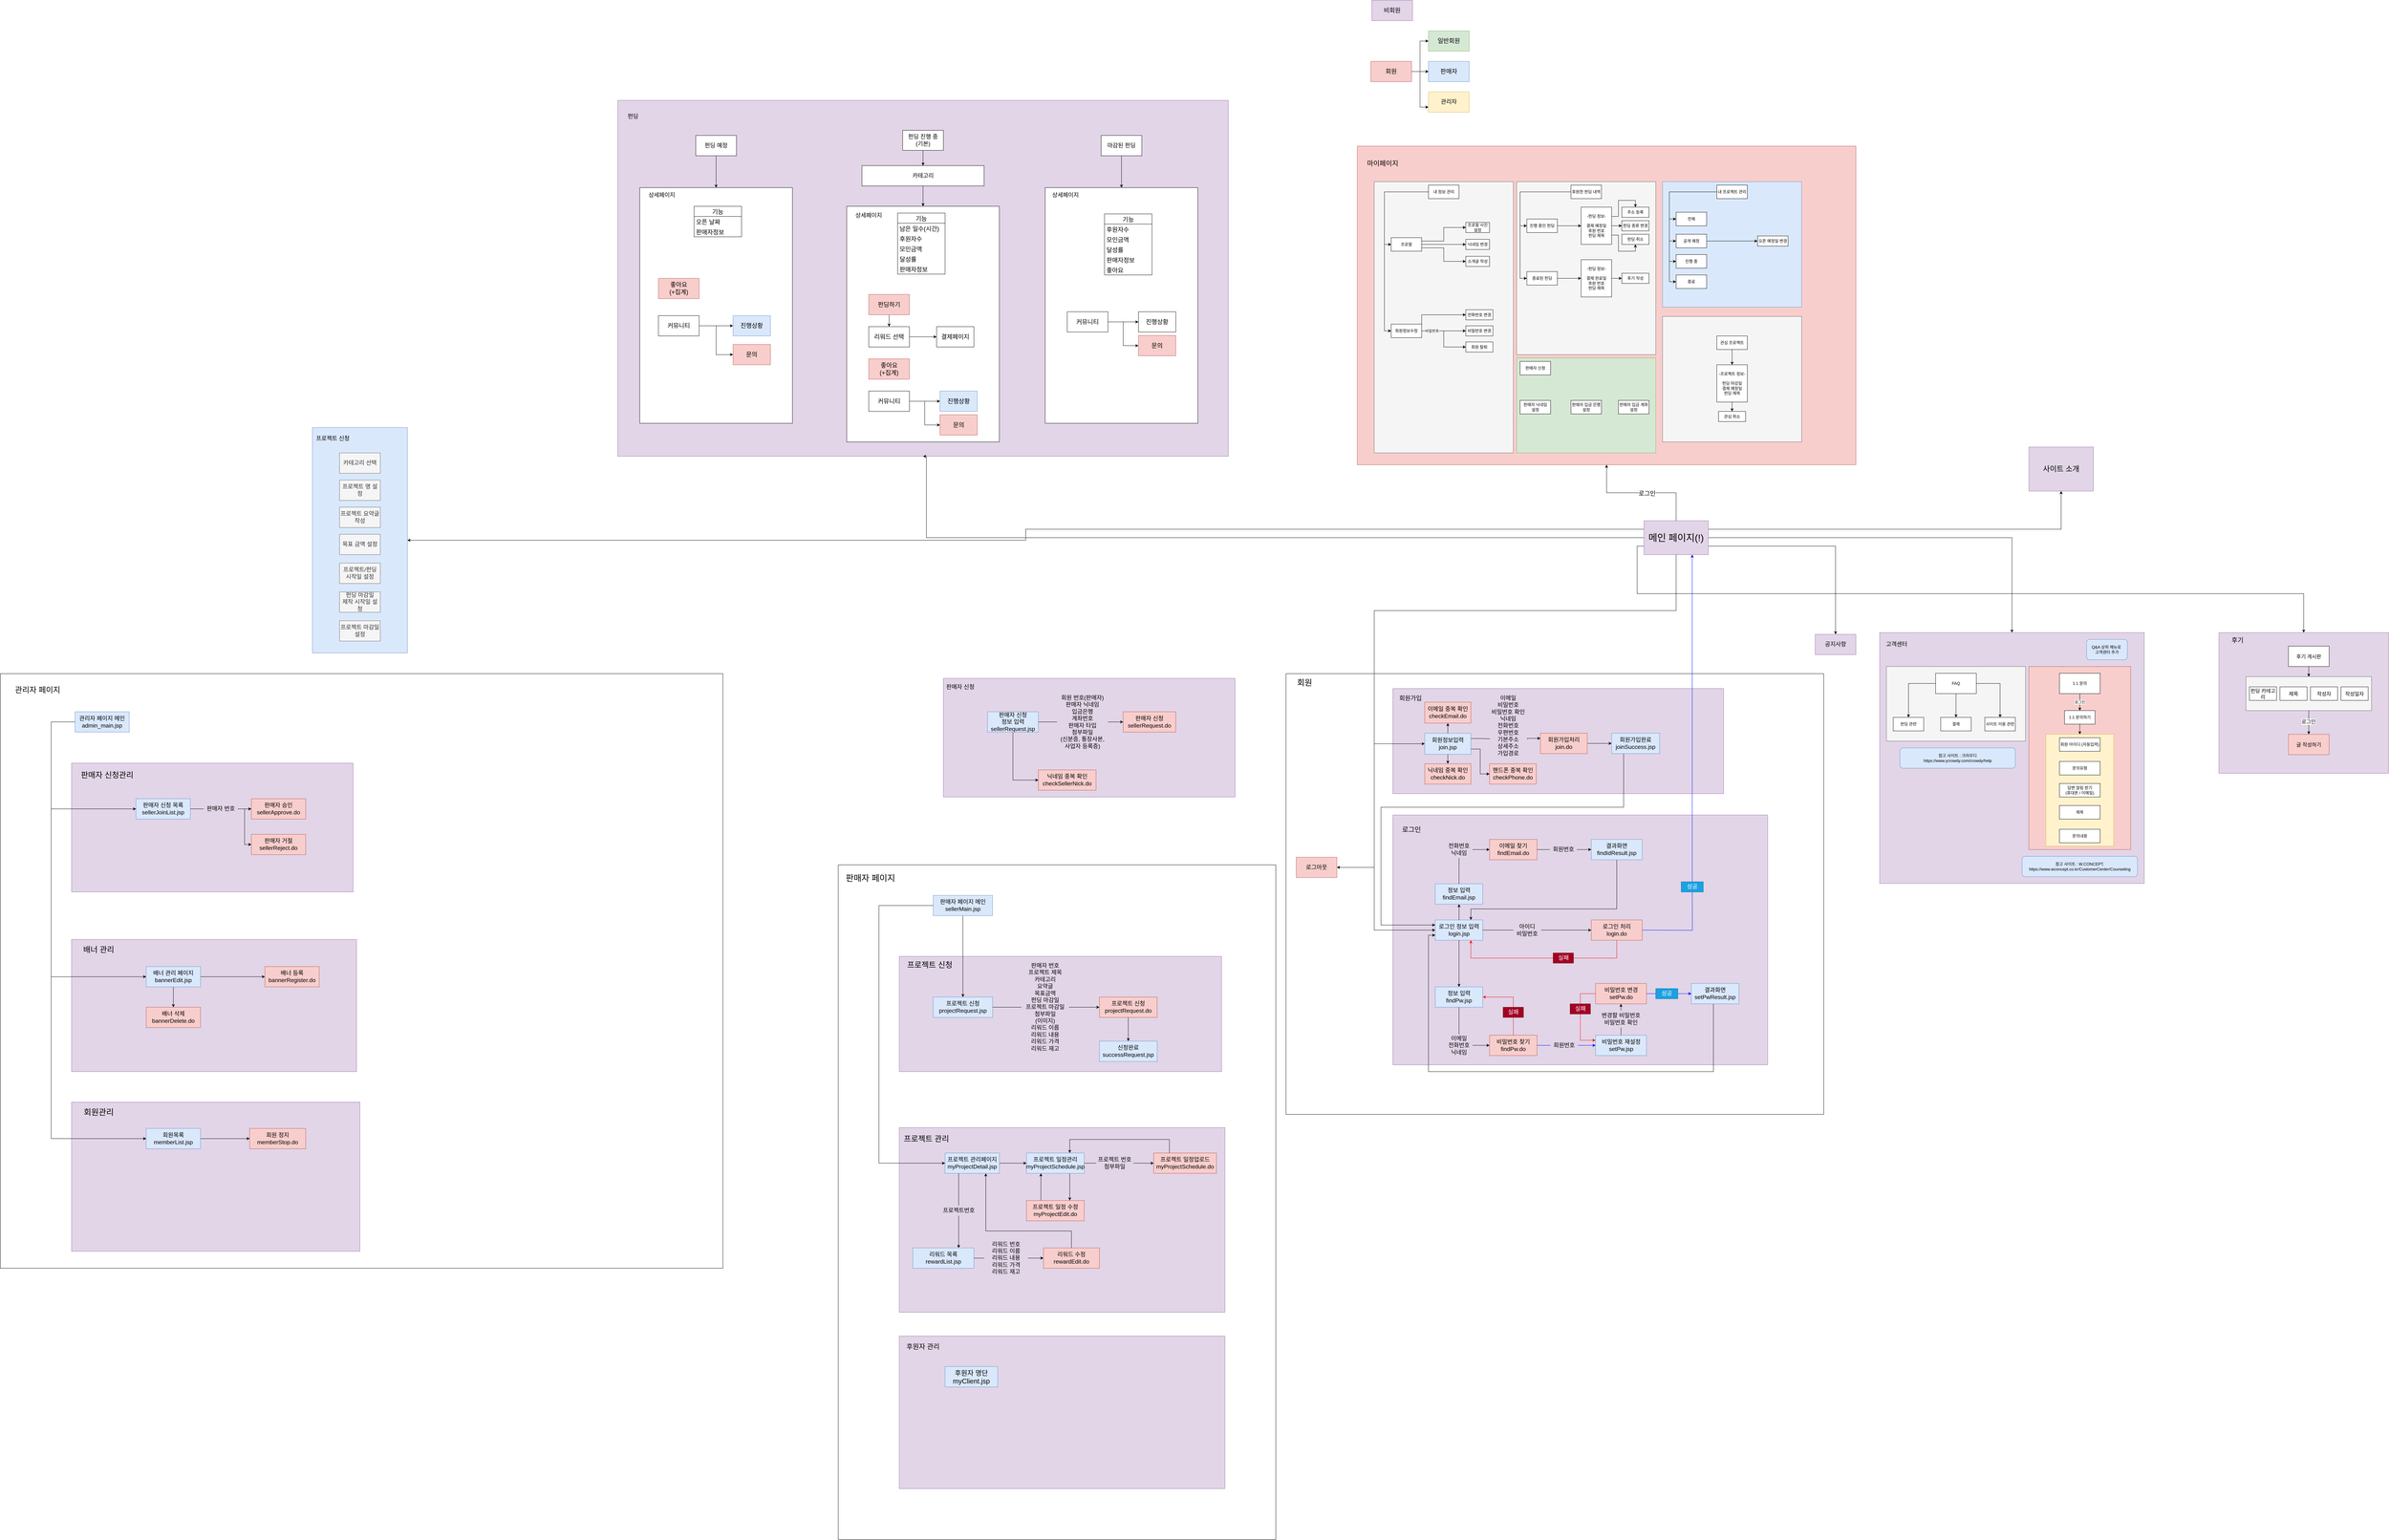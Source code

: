 <mxfile version="17.4.6" type="github">
  <diagram id="-pLTDzU2cRO3DMkPZ95w" name="Page-1">
    <mxGraphModel dx="8031" dy="3119" grid="1" gridSize="10" guides="1" tooltips="1" connect="1" arrows="1" fold="1" page="1" pageScale="1" pageWidth="1200" pageHeight="1920" math="0" shadow="0">
      <root>
        <mxCell id="0" />
        <mxCell id="1" parent="0" />
        <mxCell id="6pfbYYbsSuGDbfuHmB2l-300" value="" style="rounded=0;whiteSpace=wrap;html=1;fontSize=17;" parent="1" vertex="1">
          <mxGeometry x="-4870" y="396" width="2130" height="1754" as="geometry" />
        </mxCell>
        <mxCell id="rgHXbOaWMR7QWwjPV7uW-23" value="" style="rounded=0;whiteSpace=wrap;html=1;fontSize=17;fillColor=#e1d5e7;strokeColor=#9673a6;" parent="1" vertex="1">
          <mxGeometry x="-4660" y="1180" width="840" height="390" as="geometry" />
        </mxCell>
        <mxCell id="rgHXbOaWMR7QWwjPV7uW-12" value="" style="rounded=0;whiteSpace=wrap;html=1;fontSize=23;fillColor=#e1d5e7;strokeColor=#9673a6;" parent="1" vertex="1">
          <mxGeometry x="-4660" y="660" width="830" height="380" as="geometry" />
        </mxCell>
        <mxCell id="6pfbYYbsSuGDbfuHmB2l-295" value="" style="rounded=0;whiteSpace=wrap;html=1;fontSize=24;" parent="1" vertex="1">
          <mxGeometry x="-2400" y="960" width="1290" height="1990" as="geometry" />
        </mxCell>
        <mxCell id="6pfbYYbsSuGDbfuHmB2l-312" value="" style="rounded=0;whiteSpace=wrap;html=1;fontSize=17;fillColor=#e1d5e7;strokeColor=#9673a6;" parent="1" vertex="1">
          <mxGeometry x="-2220" y="1230" width="950" height="340" as="geometry" />
        </mxCell>
        <mxCell id="6pfbYYbsSuGDbfuHmB2l-293" value="" style="group" parent="1" vertex="1" connectable="0">
          <mxGeometry x="-1080" y="396" width="1585" height="1300" as="geometry" />
        </mxCell>
        <mxCell id="6pfbYYbsSuGDbfuHmB2l-197" value="" style="rounded=0;whiteSpace=wrap;html=1;" parent="6pfbYYbsSuGDbfuHmB2l-293" vertex="1">
          <mxGeometry width="1585" height="1300" as="geometry" />
        </mxCell>
        <mxCell id="6pfbYYbsSuGDbfuHmB2l-291" value="" style="group" parent="6pfbYYbsSuGDbfuHmB2l-293" vertex="1" connectable="0">
          <mxGeometry x="315" y="417" width="1105" height="757" as="geometry" />
        </mxCell>
        <mxCell id="6pfbYYbsSuGDbfuHmB2l-1" value="" style="rounded=0;whiteSpace=wrap;html=1;fillColor=#e1d5e7;strokeColor=#9673a6;" parent="6pfbYYbsSuGDbfuHmB2l-291" vertex="1">
          <mxGeometry width="1105" height="737" as="geometry" />
        </mxCell>
        <mxCell id="6pfbYYbsSuGDbfuHmB2l-72" value="이메일 찾기&lt;br&gt;findEmail.do" style="rounded=0;whiteSpace=wrap;html=1;fontSize=17;fillColor=#f8cecc;strokeColor=#b85450;" parent="6pfbYYbsSuGDbfuHmB2l-291" vertex="1">
          <mxGeometry x="285" y="72" width="140" height="60" as="geometry" />
        </mxCell>
        <mxCell id="6pfbYYbsSuGDbfuHmB2l-73" value="비밀번호 찾기&lt;br&gt;findPw.do" style="rounded=0;whiteSpace=wrap;html=1;fontSize=17;fillColor=#f8cecc;strokeColor=#b85450;" parent="6pfbYYbsSuGDbfuHmB2l-291" vertex="1">
          <mxGeometry x="285" y="649.5" width="140" height="60" as="geometry" />
        </mxCell>
        <mxCell id="6pfbYYbsSuGDbfuHmB2l-193" style="edgeStyle=orthogonalEdgeStyle;rounded=0;orthogonalLoop=1;jettySize=auto;html=1;exitX=0.5;exitY=1;exitDx=0;exitDy=0;" parent="6pfbYYbsSuGDbfuHmB2l-291" edge="1">
          <mxGeometry relative="1" as="geometry">
            <mxPoint x="135" y="57" as="sourcePoint" />
            <mxPoint x="135" y="57" as="targetPoint" />
          </mxGeometry>
        </mxCell>
        <mxCell id="6pfbYYbsSuGDbfuHmB2l-194" value="로그인" style="text;html=1;strokeColor=none;fillColor=none;align=center;verticalAlign=middle;whiteSpace=wrap;rounded=0;fontSize=20;" parent="6pfbYYbsSuGDbfuHmB2l-291" vertex="1">
          <mxGeometry x="15" y="27" width="80" height="30" as="geometry" />
        </mxCell>
        <mxCell id="6pfbYYbsSuGDbfuHmB2l-225" style="edgeStyle=orthogonalEdgeStyle;rounded=0;orthogonalLoop=1;jettySize=auto;html=1;exitX=1;exitY=0.5;exitDx=0;exitDy=0;entryX=0;entryY=0.5;entryDx=0;entryDy=0;fontSize=17;startArrow=none;" parent="6pfbYYbsSuGDbfuHmB2l-291" source="6pfbYYbsSuGDbfuHmB2l-227" target="6pfbYYbsSuGDbfuHmB2l-72" edge="1">
          <mxGeometry relative="1" as="geometry" />
        </mxCell>
        <mxCell id="6pfbYYbsSuGDbfuHmB2l-226" style="edgeStyle=orthogonalEdgeStyle;rounded=0;orthogonalLoop=1;jettySize=auto;html=1;exitX=1;exitY=0.5;exitDx=0;exitDy=0;entryX=0;entryY=0.5;entryDx=0;entryDy=0;fontSize=17;startArrow=none;" parent="6pfbYYbsSuGDbfuHmB2l-291" source="6pfbYYbsSuGDbfuHmB2l-235" target="6pfbYYbsSuGDbfuHmB2l-73" edge="1">
          <mxGeometry relative="1" as="geometry" />
        </mxCell>
        <mxCell id="6pfbYYbsSuGDbfuHmB2l-217" value="로그인 정보 입력&lt;br&gt;login.jsp" style="rounded=0;whiteSpace=wrap;html=1;fontSize=17;fillColor=#dae8fc;strokeColor=#6c8ebf;" parent="6pfbYYbsSuGDbfuHmB2l-291" vertex="1">
          <mxGeometry x="125" y="309.5" width="140" height="60" as="geometry" />
        </mxCell>
        <mxCell id="6pfbYYbsSuGDbfuHmB2l-218" value="비밀번호 재설정&lt;br&gt;setPw.jsp" style="rounded=0;whiteSpace=wrap;html=1;fontSize=17;fillColor=#dae8fc;strokeColor=#6c8ebf;" parent="6pfbYYbsSuGDbfuHmB2l-291" vertex="1">
          <mxGeometry x="597.5" y="649.5" width="150" height="60" as="geometry" />
        </mxCell>
        <mxCell id="6pfbYYbsSuGDbfuHmB2l-220" value="로그인 처리&lt;br&gt;login.do" style="rounded=0;whiteSpace=wrap;html=1;fontSize=17;fillColor=#f8cecc;strokeColor=#b85450;" parent="6pfbYYbsSuGDbfuHmB2l-291" vertex="1">
          <mxGeometry x="585" y="309.5" width="150" height="60" as="geometry" />
        </mxCell>
        <mxCell id="6pfbYYbsSuGDbfuHmB2l-223" value="아이디&lt;br&gt;비밀번호" style="text;html=1;align=center;verticalAlign=middle;whiteSpace=wrap;rounded=0;fontSize=17;" parent="6pfbYYbsSuGDbfuHmB2l-291" vertex="1">
          <mxGeometry x="355" y="309.5" width="82.24" height="60" as="geometry" />
        </mxCell>
        <mxCell id="6pfbYYbsSuGDbfuHmB2l-221" style="edgeStyle=orthogonalEdgeStyle;rounded=0;orthogonalLoop=1;jettySize=auto;html=1;exitX=1;exitY=0.5;exitDx=0;exitDy=0;entryX=0;entryY=0.5;entryDx=0;entryDy=0;fontSize=17;startArrow=none;" parent="6pfbYYbsSuGDbfuHmB2l-291" source="6pfbYYbsSuGDbfuHmB2l-223" target="6pfbYYbsSuGDbfuHmB2l-220" edge="1">
          <mxGeometry relative="1" as="geometry" />
        </mxCell>
        <mxCell id="6pfbYYbsSuGDbfuHmB2l-224" value="" style="edgeStyle=orthogonalEdgeStyle;rounded=0;orthogonalLoop=1;jettySize=auto;html=1;exitX=1;exitY=0.5;exitDx=0;exitDy=0;entryX=0;entryY=0.5;entryDx=0;entryDy=0;fontSize=17;endArrow=none;" parent="6pfbYYbsSuGDbfuHmB2l-291" source="6pfbYYbsSuGDbfuHmB2l-217" target="6pfbYYbsSuGDbfuHmB2l-223" edge="1">
          <mxGeometry relative="1" as="geometry">
            <mxPoint x="265" y="339.5" as="sourcePoint" />
            <mxPoint x="515" y="339.5" as="targetPoint" />
          </mxGeometry>
        </mxCell>
        <mxCell id="6pfbYYbsSuGDbfuHmB2l-227" value="전화번호&lt;br&gt;닉네임" style="text;html=1;align=center;verticalAlign=middle;whiteSpace=wrap;rounded=0;fontSize=17;" parent="6pfbYYbsSuGDbfuHmB2l-291" vertex="1">
          <mxGeometry x="155" y="77" width="80" height="50" as="geometry" />
        </mxCell>
        <mxCell id="6pfbYYbsSuGDbfuHmB2l-290" style="edgeStyle=orthogonalEdgeStyle;rounded=0;orthogonalLoop=1;jettySize=auto;html=1;exitX=0.5;exitY=1;exitDx=0;exitDy=0;entryX=0.75;entryY=0;entryDx=0;entryDy=0;fontSize=17;strokeColor=#000000;" parent="6pfbYYbsSuGDbfuHmB2l-291" source="6pfbYYbsSuGDbfuHmB2l-230" target="6pfbYYbsSuGDbfuHmB2l-217" edge="1">
          <mxGeometry relative="1" as="geometry">
            <Array as="points">
              <mxPoint x="660" y="277" />
              <mxPoint x="230" y="277" />
            </Array>
          </mxGeometry>
        </mxCell>
        <mxCell id="6pfbYYbsSuGDbfuHmB2l-230" value="결과화면&lt;br&gt;findIdResult.jsp" style="rounded=0;whiteSpace=wrap;html=1;fontSize=17;fillColor=#dae8fc;strokeColor=#6c8ebf;" parent="6pfbYYbsSuGDbfuHmB2l-291" vertex="1">
          <mxGeometry x="585" y="72" width="150" height="60" as="geometry" />
        </mxCell>
        <mxCell id="6pfbYYbsSuGDbfuHmB2l-233" value="회원번호" style="text;html=1;align=center;verticalAlign=middle;whiteSpace=wrap;rounded=0;fontSize=17;" parent="6pfbYYbsSuGDbfuHmB2l-291" vertex="1">
          <mxGeometry x="462.5" y="87" width="80" height="30" as="geometry" />
        </mxCell>
        <mxCell id="6pfbYYbsSuGDbfuHmB2l-231" style="edgeStyle=orthogonalEdgeStyle;rounded=0;orthogonalLoop=1;jettySize=auto;html=1;exitX=1;exitY=0.5;exitDx=0;exitDy=0;entryX=0;entryY=0.5;entryDx=0;entryDy=0;fontSize=17;startArrow=none;" parent="6pfbYYbsSuGDbfuHmB2l-291" source="6pfbYYbsSuGDbfuHmB2l-233" target="6pfbYYbsSuGDbfuHmB2l-230" edge="1">
          <mxGeometry relative="1" as="geometry" />
        </mxCell>
        <mxCell id="6pfbYYbsSuGDbfuHmB2l-234" value="" style="edgeStyle=orthogonalEdgeStyle;rounded=0;orthogonalLoop=1;jettySize=auto;html=1;exitX=1;exitY=0.5;exitDx=0;exitDy=0;entryX=0;entryY=0.5;entryDx=0;entryDy=0;fontSize=17;endArrow=none;" parent="6pfbYYbsSuGDbfuHmB2l-291" source="6pfbYYbsSuGDbfuHmB2l-72" target="6pfbYYbsSuGDbfuHmB2l-233" edge="1">
          <mxGeometry relative="1" as="geometry">
            <mxPoint x="425" y="102" as="sourcePoint" />
            <mxPoint x="515" y="102" as="targetPoint" />
          </mxGeometry>
        </mxCell>
        <mxCell id="6pfbYYbsSuGDbfuHmB2l-235" value="이메일&lt;br&gt;전화번호&lt;br&gt;닉네임" style="text;html=1;align=center;verticalAlign=middle;whiteSpace=wrap;rounded=0;fontSize=17;" parent="6pfbYYbsSuGDbfuHmB2l-291" vertex="1">
          <mxGeometry x="155" y="647" width="80" height="65" as="geometry" />
        </mxCell>
        <mxCell id="6pfbYYbsSuGDbfuHmB2l-243" value="회원번호" style="text;html=1;align=center;verticalAlign=middle;whiteSpace=wrap;rounded=0;fontSize=17;" parent="6pfbYYbsSuGDbfuHmB2l-291" vertex="1">
          <mxGeometry x="465" y="664.5" width="80" height="30" as="geometry" />
        </mxCell>
        <mxCell id="6pfbYYbsSuGDbfuHmB2l-242" style="edgeStyle=orthogonalEdgeStyle;rounded=0;orthogonalLoop=1;jettySize=auto;html=1;exitX=1;exitY=0.5;exitDx=0;exitDy=0;entryX=0;entryY=0.5;entryDx=0;entryDy=0;fontSize=17;startArrow=none;strokeColor=#0000FF;" parent="6pfbYYbsSuGDbfuHmB2l-291" source="6pfbYYbsSuGDbfuHmB2l-243" target="6pfbYYbsSuGDbfuHmB2l-218" edge="1">
          <mxGeometry relative="1" as="geometry" />
        </mxCell>
        <mxCell id="6pfbYYbsSuGDbfuHmB2l-244" value="" style="edgeStyle=orthogonalEdgeStyle;rounded=0;orthogonalLoop=1;jettySize=auto;html=1;exitX=1;exitY=0.5;exitDx=0;exitDy=0;entryX=0;entryY=0.5;entryDx=0;entryDy=0;fontSize=17;endArrow=none;strokeColor=#0000FF;" parent="6pfbYYbsSuGDbfuHmB2l-291" source="6pfbYYbsSuGDbfuHmB2l-73" target="6pfbYYbsSuGDbfuHmB2l-243" edge="1">
          <mxGeometry relative="1" as="geometry">
            <mxPoint x="425" y="679.5" as="sourcePoint" />
            <mxPoint x="515" y="679.5" as="targetPoint" />
          </mxGeometry>
        </mxCell>
        <mxCell id="6pfbYYbsSuGDbfuHmB2l-249" value="정보 입력&lt;br&gt;findEmail.jsp" style="rounded=0;whiteSpace=wrap;html=1;fontSize=17;fillColor=#dae8fc;strokeColor=#6c8ebf;" parent="6pfbYYbsSuGDbfuHmB2l-291" vertex="1">
          <mxGeometry x="125" y="203" width="140" height="60" as="geometry" />
        </mxCell>
        <mxCell id="6pfbYYbsSuGDbfuHmB2l-251" value="" style="endArrow=none;html=1;rounded=0;fontSize=17;exitX=0.5;exitY=0;exitDx=0;exitDy=0;entryX=0.5;entryY=1;entryDx=0;entryDy=0;" parent="6pfbYYbsSuGDbfuHmB2l-291" source="6pfbYYbsSuGDbfuHmB2l-249" target="6pfbYYbsSuGDbfuHmB2l-227" edge="1">
          <mxGeometry width="50" height="50" relative="1" as="geometry">
            <mxPoint x="485" y="247" as="sourcePoint" />
            <mxPoint x="535" y="197" as="targetPoint" />
            <Array as="points" />
          </mxGeometry>
        </mxCell>
        <mxCell id="6pfbYYbsSuGDbfuHmB2l-252" value="정보 입력&lt;br&gt;findPw.jsp" style="rounded=0;whiteSpace=wrap;html=1;fontSize=17;fillColor=#dae8fc;strokeColor=#6c8ebf;" parent="6pfbYYbsSuGDbfuHmB2l-291" vertex="1">
          <mxGeometry x="125" y="507" width="140" height="60" as="geometry" />
        </mxCell>
        <mxCell id="6pfbYYbsSuGDbfuHmB2l-253" style="edgeStyle=orthogonalEdgeStyle;rounded=0;orthogonalLoop=1;jettySize=auto;html=1;exitX=0.5;exitY=0;exitDx=0;exitDy=0;entryX=0.5;entryY=1;entryDx=0;entryDy=0;fontSize=17;" parent="6pfbYYbsSuGDbfuHmB2l-291" source="6pfbYYbsSuGDbfuHmB2l-217" target="6pfbYYbsSuGDbfuHmB2l-249" edge="1">
          <mxGeometry relative="1" as="geometry" />
        </mxCell>
        <mxCell id="6pfbYYbsSuGDbfuHmB2l-258" value="" style="endArrow=none;html=1;rounded=0;fontSize=17;exitX=0.5;exitY=1;exitDx=0;exitDy=0;entryX=0.5;entryY=0;entryDx=0;entryDy=0;" parent="6pfbYYbsSuGDbfuHmB2l-291" source="6pfbYYbsSuGDbfuHmB2l-252" target="6pfbYYbsSuGDbfuHmB2l-235" edge="1">
          <mxGeometry width="50" height="50" relative="1" as="geometry">
            <mxPoint x="485" y="307" as="sourcePoint" />
            <mxPoint x="535" y="257" as="targetPoint" />
          </mxGeometry>
        </mxCell>
        <mxCell id="6pfbYYbsSuGDbfuHmB2l-259" value="성공" style="text;html=1;strokeColor=#006EAF;fillColor=#1ba1e2;align=center;verticalAlign=middle;whiteSpace=wrap;rounded=0;fontSize=17;fontColor=#ffffff;" parent="6pfbYYbsSuGDbfuHmB2l-291" vertex="1">
          <mxGeometry x="850" y="197" width="65" height="30" as="geometry" />
        </mxCell>
        <mxCell id="6pfbYYbsSuGDbfuHmB2l-263" value="" style="endArrow=none;html=1;rounded=0;fontSize=17;strokeColor=#0000FF;exitX=1;exitY=0.5;exitDx=0;exitDy=0;entryX=0.5;entryY=1;entryDx=0;entryDy=0;" parent="6pfbYYbsSuGDbfuHmB2l-291" source="6pfbYYbsSuGDbfuHmB2l-220" target="6pfbYYbsSuGDbfuHmB2l-259" edge="1">
          <mxGeometry width="50" height="50" relative="1" as="geometry">
            <mxPoint x="485" y="-53" as="sourcePoint" />
            <mxPoint x="535" y="-103" as="targetPoint" />
            <Array as="points">
              <mxPoint x="883" y="340" />
            </Array>
          </mxGeometry>
        </mxCell>
        <mxCell id="6pfbYYbsSuGDbfuHmB2l-268" style="edgeStyle=orthogonalEdgeStyle;rounded=0;orthogonalLoop=1;jettySize=auto;html=1;exitX=0;exitY=0.5;exitDx=0;exitDy=0;entryX=0.75;entryY=1;entryDx=0;entryDy=0;fontSize=17;strokeColor=#FF0000;" parent="6pfbYYbsSuGDbfuHmB2l-291" source="6pfbYYbsSuGDbfuHmB2l-265" target="6pfbYYbsSuGDbfuHmB2l-217" edge="1">
          <mxGeometry relative="1" as="geometry" />
        </mxCell>
        <mxCell id="6pfbYYbsSuGDbfuHmB2l-265" value="실패" style="text;html=1;strokeColor=#6F0000;fillColor=#a20025;align=center;verticalAlign=middle;whiteSpace=wrap;rounded=0;fontSize=17;fontColor=#ffffff;" parent="6pfbYYbsSuGDbfuHmB2l-291" vertex="1">
          <mxGeometry x="472.5" y="407" width="60" height="30" as="geometry" />
        </mxCell>
        <mxCell id="6pfbYYbsSuGDbfuHmB2l-267" value="" style="edgeStyle=orthogonalEdgeStyle;rounded=0;orthogonalLoop=1;jettySize=auto;html=1;exitX=0.5;exitY=1;exitDx=0;exitDy=0;entryX=1;entryY=0.5;entryDx=0;entryDy=0;fontSize=17;strokeColor=#FF0000;endArrow=none;" parent="6pfbYYbsSuGDbfuHmB2l-291" source="6pfbYYbsSuGDbfuHmB2l-220" target="6pfbYYbsSuGDbfuHmB2l-265" edge="1">
          <mxGeometry relative="1" as="geometry">
            <mxPoint x="660" y="369.5" as="sourcePoint" />
            <mxPoint x="230" y="369.5" as="targetPoint" />
            <Array as="points" />
          </mxGeometry>
        </mxCell>
        <mxCell id="6pfbYYbsSuGDbfuHmB2l-271" style="edgeStyle=orthogonalEdgeStyle;rounded=0;orthogonalLoop=1;jettySize=auto;html=1;exitX=0.5;exitY=1;exitDx=0;exitDy=0;entryX=0;entryY=0.75;entryDx=0;entryDy=0;fontSize=17;strokeColor=#000000;" parent="6pfbYYbsSuGDbfuHmB2l-291" source="6pfbYYbsSuGDbfuHmB2l-269" target="6pfbYYbsSuGDbfuHmB2l-217" edge="1">
          <mxGeometry relative="1" as="geometry">
            <Array as="points">
              <mxPoint x="945" y="757" />
              <mxPoint x="105" y="757" />
              <mxPoint x="105" y="354" />
            </Array>
          </mxGeometry>
        </mxCell>
        <mxCell id="6pfbYYbsSuGDbfuHmB2l-269" value="결과화면&lt;br&gt;setPwResult.jsp" style="rounded=0;whiteSpace=wrap;html=1;fontSize=17;fillColor=#dae8fc;strokeColor=#6c8ebf;" parent="6pfbYYbsSuGDbfuHmB2l-291" vertex="1">
          <mxGeometry x="880" y="497" width="140" height="60" as="geometry" />
        </mxCell>
        <mxCell id="6pfbYYbsSuGDbfuHmB2l-273" value="실패" style="text;html=1;strokeColor=#6F0000;fillColor=#a20025;align=center;verticalAlign=middle;whiteSpace=wrap;rounded=0;fontSize=17;fontColor=#ffffff;" parent="6pfbYYbsSuGDbfuHmB2l-291" vertex="1">
          <mxGeometry x="325" y="567" width="60" height="30" as="geometry" />
        </mxCell>
        <mxCell id="6pfbYYbsSuGDbfuHmB2l-274" value="" style="edgeStyle=orthogonalEdgeStyle;rounded=0;orthogonalLoop=1;jettySize=auto;html=1;exitX=0.5;exitY=0;exitDx=0;exitDy=0;entryX=0.5;entryY=1;entryDx=0;entryDy=0;fontSize=17;strokeColor=#FF0000;endArrow=none;" parent="6pfbYYbsSuGDbfuHmB2l-291" source="6pfbYYbsSuGDbfuHmB2l-73" target="6pfbYYbsSuGDbfuHmB2l-273" edge="1">
          <mxGeometry relative="1" as="geometry">
            <mxPoint x="355" y="649.5" as="sourcePoint" />
            <mxPoint x="265" y="537" as="targetPoint" />
          </mxGeometry>
        </mxCell>
        <mxCell id="6pfbYYbsSuGDbfuHmB2l-276" style="edgeStyle=orthogonalEdgeStyle;rounded=0;orthogonalLoop=1;jettySize=auto;html=1;exitX=1;exitY=0.5;exitDx=0;exitDy=0;entryX=0;entryY=0.5;entryDx=0;entryDy=0;fontSize=17;strokeColor=#0000FF;startArrow=none;" parent="6pfbYYbsSuGDbfuHmB2l-291" source="6pfbYYbsSuGDbfuHmB2l-287" target="6pfbYYbsSuGDbfuHmB2l-269" edge="1">
          <mxGeometry relative="1" as="geometry" />
        </mxCell>
        <mxCell id="6pfbYYbsSuGDbfuHmB2l-283" style="edgeStyle=orthogonalEdgeStyle;rounded=0;orthogonalLoop=1;jettySize=auto;html=1;exitX=0.5;exitY=1;exitDx=0;exitDy=0;entryX=0;entryY=0.25;entryDx=0;entryDy=0;fontSize=17;strokeColor=#FF0000;startArrow=none;" parent="6pfbYYbsSuGDbfuHmB2l-291" source="6pfbYYbsSuGDbfuHmB2l-285" target="6pfbYYbsSuGDbfuHmB2l-218" edge="1">
          <mxGeometry relative="1" as="geometry" />
        </mxCell>
        <mxCell id="6pfbYYbsSuGDbfuHmB2l-275" value="비밀번호 변경&lt;br&gt;setPw.do" style="rounded=0;whiteSpace=wrap;html=1;fontSize=17;fillColor=#f8cecc;strokeColor=#b85450;" parent="6pfbYYbsSuGDbfuHmB2l-291" vertex="1">
          <mxGeometry x="597.5" y="497" width="150" height="60" as="geometry" />
        </mxCell>
        <mxCell id="6pfbYYbsSuGDbfuHmB2l-282" style="edgeStyle=orthogonalEdgeStyle;rounded=0;orthogonalLoop=1;jettySize=auto;html=1;exitX=0.5;exitY=0;exitDx=0;exitDy=0;entryX=0.5;entryY=1;entryDx=0;entryDy=0;fontSize=17;strokeColor=#000000;" parent="6pfbYYbsSuGDbfuHmB2l-291" source="6pfbYYbsSuGDbfuHmB2l-278" target="6pfbYYbsSuGDbfuHmB2l-275" edge="1">
          <mxGeometry relative="1" as="geometry" />
        </mxCell>
        <mxCell id="6pfbYYbsSuGDbfuHmB2l-278" value="변경할 비밀번호&lt;br&gt;비밀번호 확인" style="text;html=1;align=center;verticalAlign=middle;whiteSpace=wrap;rounded=0;fontSize=17;" parent="6pfbYYbsSuGDbfuHmB2l-291" vertex="1">
          <mxGeometry x="595" y="577" width="155" height="50" as="geometry" />
        </mxCell>
        <mxCell id="6pfbYYbsSuGDbfuHmB2l-281" value="" style="endArrow=none;html=1;rounded=0;fontSize=17;strokeColor=#000000;exitX=0.5;exitY=0;exitDx=0;exitDy=0;entryX=0.5;entryY=1;entryDx=0;entryDy=0;" parent="6pfbYYbsSuGDbfuHmB2l-291" source="6pfbYYbsSuGDbfuHmB2l-218" target="6pfbYYbsSuGDbfuHmB2l-278" edge="1">
          <mxGeometry width="50" height="50" relative="1" as="geometry">
            <mxPoint x="497.5" y="247" as="sourcePoint" />
            <mxPoint x="667.5" y="617" as="targetPoint" />
          </mxGeometry>
        </mxCell>
        <mxCell id="6pfbYYbsSuGDbfuHmB2l-285" value="실패" style="text;html=1;strokeColor=#6F0000;fillColor=#a20025;align=center;verticalAlign=middle;whiteSpace=wrap;rounded=0;fontSize=17;fontColor=#ffffff;" parent="6pfbYYbsSuGDbfuHmB2l-291" vertex="1">
          <mxGeometry x="522.5" y="557" width="60" height="30" as="geometry" />
        </mxCell>
        <mxCell id="6pfbYYbsSuGDbfuHmB2l-286" value="" style="edgeStyle=orthogonalEdgeStyle;rounded=0;orthogonalLoop=1;jettySize=auto;html=1;exitX=0;exitY=0.5;exitDx=0;exitDy=0;entryX=0.5;entryY=0;entryDx=0;entryDy=0;fontSize=17;strokeColor=#FF0000;endArrow=none;" parent="6pfbYYbsSuGDbfuHmB2l-291" source="6pfbYYbsSuGDbfuHmB2l-275" target="6pfbYYbsSuGDbfuHmB2l-285" edge="1">
          <mxGeometry relative="1" as="geometry">
            <mxPoint x="585" y="512" as="sourcePoint" />
            <mxPoint x="585" y="664.5" as="targetPoint" />
          </mxGeometry>
        </mxCell>
        <mxCell id="6pfbYYbsSuGDbfuHmB2l-287" value="성공" style="text;html=1;strokeColor=#006EAF;fillColor=#1ba1e2;align=center;verticalAlign=middle;whiteSpace=wrap;rounded=0;fontSize=17;fontColor=#ffffff;" parent="6pfbYYbsSuGDbfuHmB2l-291" vertex="1">
          <mxGeometry x="775" y="512" width="65" height="30" as="geometry" />
        </mxCell>
        <mxCell id="6pfbYYbsSuGDbfuHmB2l-289" value="" style="endArrow=none;html=1;rounded=0;fontSize=17;strokeColor=#0000FF;exitX=1;exitY=0.5;exitDx=0;exitDy=0;entryX=0;entryY=0.5;entryDx=0;entryDy=0;" parent="6pfbYYbsSuGDbfuHmB2l-291" source="6pfbYYbsSuGDbfuHmB2l-275" target="6pfbYYbsSuGDbfuHmB2l-287" edge="1">
          <mxGeometry width="50" height="50" relative="1" as="geometry">
            <mxPoint x="505" y="247" as="sourcePoint" />
            <mxPoint x="555" y="197" as="targetPoint" />
          </mxGeometry>
        </mxCell>
        <mxCell id="6pfbYYbsSuGDbfuHmB2l-254" style="edgeStyle=orthogonalEdgeStyle;rounded=0;orthogonalLoop=1;jettySize=auto;html=1;exitX=0.5;exitY=1;exitDx=0;exitDy=0;entryX=0.5;entryY=0;entryDx=0;entryDy=0;fontSize=17;" parent="6pfbYYbsSuGDbfuHmB2l-291" source="6pfbYYbsSuGDbfuHmB2l-217" target="6pfbYYbsSuGDbfuHmB2l-252" edge="1">
          <mxGeometry relative="1" as="geometry" />
        </mxCell>
        <mxCell id="6pfbYYbsSuGDbfuHmB2l-272" style="edgeStyle=orthogonalEdgeStyle;rounded=0;orthogonalLoop=1;jettySize=auto;html=1;exitX=0.5;exitY=0;exitDx=0;exitDy=0;entryX=1;entryY=0.5;entryDx=0;entryDy=0;fontSize=17;strokeColor=#FF0000;startArrow=none;" parent="6pfbYYbsSuGDbfuHmB2l-291" source="6pfbYYbsSuGDbfuHmB2l-273" target="6pfbYYbsSuGDbfuHmB2l-252" edge="1">
          <mxGeometry relative="1" as="geometry" />
        </mxCell>
        <mxCell id="6pfbYYbsSuGDbfuHmB2l-199" value="" style="group;rotation=0;fontSize=12;fillColor=#f8cecc;strokeColor=#b85450;" parent="6pfbYYbsSuGDbfuHmB2l-293" vertex="1" connectable="0">
          <mxGeometry x="315" y="44" width="975" height="310" as="geometry" />
        </mxCell>
        <mxCell id="6pfbYYbsSuGDbfuHmB2l-22" value="" style="rounded=0;whiteSpace=wrap;html=1;fillColor=#e1d5e7;strokeColor=#9673a6;" parent="6pfbYYbsSuGDbfuHmB2l-199" vertex="1">
          <mxGeometry width="975" height="310" as="geometry" />
        </mxCell>
        <mxCell id="6pfbYYbsSuGDbfuHmB2l-110" value="회원가입" style="text;html=1;strokeColor=none;fillColor=none;align=center;verticalAlign=middle;whiteSpace=wrap;rounded=0;fontSize=18;" parent="6pfbYYbsSuGDbfuHmB2l-199" vertex="1">
          <mxGeometry x="8.553" y="10.005" width="85.526" height="38.75" as="geometry" />
        </mxCell>
        <mxCell id="6pfbYYbsSuGDbfuHmB2l-202" style="edgeStyle=orthogonalEdgeStyle;rounded=0;orthogonalLoop=1;jettySize=auto;html=1;exitX=0.5;exitY=0;exitDx=0;exitDy=0;entryX=0.5;entryY=1;entryDx=0;entryDy=0;fontSize=17;" parent="6pfbYYbsSuGDbfuHmB2l-199" source="6pfbYYbsSuGDbfuHmB2l-200" target="6pfbYYbsSuGDbfuHmB2l-201" edge="1">
          <mxGeometry relative="1" as="geometry" />
        </mxCell>
        <mxCell id="6pfbYYbsSuGDbfuHmB2l-204" style="edgeStyle=orthogonalEdgeStyle;rounded=0;orthogonalLoop=1;jettySize=auto;html=1;exitX=0.5;exitY=1;exitDx=0;exitDy=0;entryX=0.5;entryY=0;entryDx=0;entryDy=0;fontSize=17;" parent="6pfbYYbsSuGDbfuHmB2l-199" source="6pfbYYbsSuGDbfuHmB2l-200" target="6pfbYYbsSuGDbfuHmB2l-203" edge="1">
          <mxGeometry relative="1" as="geometry" />
        </mxCell>
        <mxCell id="6pfbYYbsSuGDbfuHmB2l-206" style="edgeStyle=orthogonalEdgeStyle;rounded=0;orthogonalLoop=1;jettySize=auto;html=1;exitX=1;exitY=0.75;exitDx=0;exitDy=0;entryX=0;entryY=0.5;entryDx=0;entryDy=0;fontSize=17;" parent="6pfbYYbsSuGDbfuHmB2l-199" source="6pfbYYbsSuGDbfuHmB2l-200" target="6pfbYYbsSuGDbfuHmB2l-205" edge="1">
          <mxGeometry relative="1" as="geometry" />
        </mxCell>
        <mxCell id="6pfbYYbsSuGDbfuHmB2l-238" style="edgeStyle=orthogonalEdgeStyle;rounded=0;orthogonalLoop=1;jettySize=auto;html=1;exitX=1;exitY=0.25;exitDx=0;exitDy=0;entryX=0.013;entryY=0.691;entryDx=0;entryDy=0;fontSize=17;entryPerimeter=0;endArrow=none;endFill=0;" parent="6pfbYYbsSuGDbfuHmB2l-199" source="6pfbYYbsSuGDbfuHmB2l-200" target="6pfbYYbsSuGDbfuHmB2l-210" edge="1">
          <mxGeometry relative="1" as="geometry" />
        </mxCell>
        <mxCell id="6pfbYYbsSuGDbfuHmB2l-200" value="회원정보입력&lt;br&gt;join.jsp" style="rounded=0;whiteSpace=wrap;html=1;fontSize=17;fillColor=#dae8fc;strokeColor=#6c8ebf;" parent="6pfbYYbsSuGDbfuHmB2l-199" vertex="1">
          <mxGeometry x="94.08" y="131.87" width="135.92" height="62.08" as="geometry" />
        </mxCell>
        <mxCell id="6pfbYYbsSuGDbfuHmB2l-201" value="이메일 중복 확인&lt;br&gt;checkEmail.do" style="rounded=0;whiteSpace=wrap;html=1;fontSize=17;fillColor=#f8cecc;strokeColor=#b85450;" parent="6pfbYYbsSuGDbfuHmB2l-199" vertex="1">
          <mxGeometry x="94.08" y="40" width="135.92" height="61.88" as="geometry" />
        </mxCell>
        <mxCell id="6pfbYYbsSuGDbfuHmB2l-203" value="닉네임 중복 확인&lt;br&gt;checkNick.do" style="rounded=0;whiteSpace=wrap;html=1;fontSize=17;fillColor=#f8cecc;strokeColor=#b85450;" parent="6pfbYYbsSuGDbfuHmB2l-199" vertex="1">
          <mxGeometry x="94.08" y="221.87" width="135.92" height="60" as="geometry" />
        </mxCell>
        <mxCell id="6pfbYYbsSuGDbfuHmB2l-205" value="핸드폰 중복 확인&lt;br&gt;checkPhone.do" style="rounded=0;whiteSpace=wrap;html=1;fontSize=17;fillColor=#f8cecc;strokeColor=#b85450;" parent="6pfbYYbsSuGDbfuHmB2l-199" vertex="1">
          <mxGeometry x="285" y="221.87" width="137.76" height="60" as="geometry" />
        </mxCell>
        <mxCell id="6pfbYYbsSuGDbfuHmB2l-213" style="edgeStyle=orthogonalEdgeStyle;rounded=0;orthogonalLoop=1;jettySize=auto;html=1;exitX=1;exitY=0.5;exitDx=0;exitDy=0;entryX=0;entryY=0.5;entryDx=0;entryDy=0;fontSize=17;" parent="6pfbYYbsSuGDbfuHmB2l-199" source="6pfbYYbsSuGDbfuHmB2l-207" target="6pfbYYbsSuGDbfuHmB2l-212" edge="1">
          <mxGeometry relative="1" as="geometry" />
        </mxCell>
        <mxCell id="6pfbYYbsSuGDbfuHmB2l-207" value="회원가입처리&lt;br&gt;join.do" style="rounded=0;whiteSpace=wrap;html=1;fontSize=17;fillColor=#f8cecc;strokeColor=#b85450;" parent="6pfbYYbsSuGDbfuHmB2l-199" vertex="1">
          <mxGeometry x="435" y="131.87" width="138.03" height="60" as="geometry" />
        </mxCell>
        <mxCell id="6pfbYYbsSuGDbfuHmB2l-240" style="edgeStyle=orthogonalEdgeStyle;rounded=0;orthogonalLoop=1;jettySize=auto;html=1;exitX=1.013;exitY=0.698;exitDx=0;exitDy=0;entryX=0;entryY=0.25;entryDx=0;entryDy=0;fontSize=17;exitPerimeter=0;" parent="6pfbYYbsSuGDbfuHmB2l-199" source="6pfbYYbsSuGDbfuHmB2l-210" target="6pfbYYbsSuGDbfuHmB2l-207" edge="1">
          <mxGeometry relative="1" as="geometry">
            <Array as="points">
              <mxPoint x="396" y="147" />
            </Array>
          </mxGeometry>
        </mxCell>
        <mxCell id="6pfbYYbsSuGDbfuHmB2l-210" value="이메일&lt;br&gt;비밀번호&lt;br&gt;비밀번호 확인&lt;br&gt;닉네임&lt;br&gt;전화번호&lt;br&gt;우편번호&lt;br&gt;기본주소&lt;br&gt;상세주소&lt;br&gt;가입경로" style="text;html=1;align=center;verticalAlign=middle;whiteSpace=wrap;rounded=0;fontSize=17;" parent="6pfbYYbsSuGDbfuHmB2l-199" vertex="1">
          <mxGeometry x="285" y="10.01" width="110" height="200" as="geometry" />
        </mxCell>
        <mxCell id="6pfbYYbsSuGDbfuHmB2l-212" value="회원가입완료&lt;br&gt;joinSuccess.jsp" style="rounded=0;whiteSpace=wrap;html=1;fontSize=17;fillColor=#dae8fc;strokeColor=#6c8ebf;" parent="6pfbYYbsSuGDbfuHmB2l-199" vertex="1">
          <mxGeometry x="645" y="131.87" width="141.38" height="60" as="geometry" />
        </mxCell>
        <mxCell id="6pfbYYbsSuGDbfuHmB2l-184" value="&lt;font style=&quot;font-size: 17px&quot;&gt;로그아웃&lt;/font&gt;" style="rounded=0;whiteSpace=wrap;html=1;fillColor=#f8cecc;strokeColor=#b85450;" parent="6pfbYYbsSuGDbfuHmB2l-293" vertex="1">
          <mxGeometry x="30" y="541.5" width="120" height="60" as="geometry" />
        </mxCell>
        <mxCell id="6pfbYYbsSuGDbfuHmB2l-246" style="edgeStyle=orthogonalEdgeStyle;rounded=0;orthogonalLoop=1;jettySize=auto;html=1;exitX=0.25;exitY=1;exitDx=0;exitDy=0;entryX=0;entryY=0.25;entryDx=0;entryDy=0;fontSize=17;" parent="6pfbYYbsSuGDbfuHmB2l-293" source="6pfbYYbsSuGDbfuHmB2l-212" target="6pfbYYbsSuGDbfuHmB2l-217" edge="1">
          <mxGeometry relative="1" as="geometry">
            <Array as="points">
              <mxPoint x="995" y="394" />
              <mxPoint x="280" y="394" />
              <mxPoint x="280" y="741" />
            </Array>
          </mxGeometry>
        </mxCell>
        <mxCell id="6pfbYYbsSuGDbfuHmB2l-292" value="회원" style="text;html=1;strokeColor=none;fillColor=none;align=center;verticalAlign=middle;whiteSpace=wrap;rounded=0;fontSize=24;" parent="6pfbYYbsSuGDbfuHmB2l-293" vertex="1">
          <mxGeometry width="110" height="54" as="geometry" />
        </mxCell>
        <mxCell id="6pfbYYbsSuGDbfuHmB2l-2" value="" style="rounded=0;whiteSpace=wrap;html=1;fontSize=22;fillColor=#e1d5e7;strokeColor=#9673a6;" parent="1" vertex="1">
          <mxGeometry x="-3050" y="-1295" width="1800" height="1050" as="geometry" />
        </mxCell>
        <mxCell id="6pfbYYbsSuGDbfuHmB2l-3" value="" style="rounded=0;whiteSpace=wrap;html=1;fillColor=#f8cecc;strokeColor=#b85450;" parent="1" vertex="1">
          <mxGeometry x="-870" y="-1160" width="1470" height="940" as="geometry" />
        </mxCell>
        <mxCell id="6pfbYYbsSuGDbfuHmB2l-4" value="" style="rounded=0;whiteSpace=wrap;html=1;fontSize=18;" parent="1" vertex="1">
          <mxGeometry x="-2375" y="-982.5" width="450" height="695" as="geometry" />
        </mxCell>
        <mxCell id="6pfbYYbsSuGDbfuHmB2l-5" style="edgeStyle=orthogonalEdgeStyle;rounded=0;orthogonalLoop=1;jettySize=auto;html=1;exitX=1;exitY=0.75;exitDx=0;exitDy=0;entryX=0.5;entryY=0;entryDx=0;entryDy=0;fontSize=19;" parent="1" source="6pfbYYbsSuGDbfuHmB2l-19" target="6pfbYYbsSuGDbfuHmB2l-21" edge="1">
          <mxGeometry relative="1" as="geometry" />
        </mxCell>
        <mxCell id="6pfbYYbsSuGDbfuHmB2l-6" style="edgeStyle=orthogonalEdgeStyle;rounded=0;orthogonalLoop=1;jettySize=auto;html=1;exitX=1;exitY=0.5;exitDx=0;exitDy=0;fontSize=17;" parent="1" source="6pfbYYbsSuGDbfuHmB2l-19" target="6pfbYYbsSuGDbfuHmB2l-7" edge="1">
          <mxGeometry relative="1" as="geometry" />
        </mxCell>
        <mxCell id="6pfbYYbsSuGDbfuHmB2l-7" value="" style="rounded=0;whiteSpace=wrap;html=1;fontSize=19;fillColor=#e1d5e7;strokeColor=#9673a6;" parent="1" vertex="1">
          <mxGeometry x="670" y="275" width="780" height="740" as="geometry" />
        </mxCell>
        <mxCell id="6pfbYYbsSuGDbfuHmB2l-8" value="리워드 선택" style="rounded=0;whiteSpace=wrap;html=1;fontSize=18;" parent="1" vertex="1">
          <mxGeometry x="-2310" y="-627.5" width="120" height="60" as="geometry" />
        </mxCell>
        <mxCell id="6pfbYYbsSuGDbfuHmB2l-10" style="edgeStyle=orthogonalEdgeStyle;rounded=0;orthogonalLoop=1;jettySize=auto;html=1;exitX=1;exitY=0.5;exitDx=0;exitDy=0;" parent="1" source="6pfbYYbsSuGDbfuHmB2l-12" target="6pfbYYbsSuGDbfuHmB2l-144" edge="1">
          <mxGeometry relative="1" as="geometry" />
        </mxCell>
        <mxCell id="6pfbYYbsSuGDbfuHmB2l-11" style="edgeStyle=orthogonalEdgeStyle;rounded=0;orthogonalLoop=1;jettySize=auto;html=1;exitX=1;exitY=0.5;exitDx=0;exitDy=0;entryX=0;entryY=0.5;entryDx=0;entryDy=0;" parent="1" source="6pfbYYbsSuGDbfuHmB2l-12" target="6pfbYYbsSuGDbfuHmB2l-145" edge="1">
          <mxGeometry relative="1" as="geometry" />
        </mxCell>
        <mxCell id="6pfbYYbsSuGDbfuHmB2l-12" value="커뮤니티" style="rounded=0;whiteSpace=wrap;html=1;fontSize=18;" parent="1" vertex="1">
          <mxGeometry x="-2310" y="-437.5" width="120" height="60" as="geometry" />
        </mxCell>
        <mxCell id="6pfbYYbsSuGDbfuHmB2l-13" style="edgeStyle=orthogonalEdgeStyle;rounded=0;orthogonalLoop=1;jettySize=auto;html=1;exitX=0.5;exitY=0;exitDx=0;exitDy=0;" parent="1" source="6pfbYYbsSuGDbfuHmB2l-19" target="6pfbYYbsSuGDbfuHmB2l-3" edge="1">
          <mxGeometry relative="1" as="geometry" />
        </mxCell>
        <mxCell id="6pfbYYbsSuGDbfuHmB2l-14" value="로그인" style="edgeLabel;html=1;align=center;verticalAlign=middle;resizable=0;points=[];fontSize=18;" parent="6pfbYYbsSuGDbfuHmB2l-13" connectable="0" vertex="1">
          <mxGeometry x="-0.089" y="1" relative="1" as="geometry">
            <mxPoint y="1" as="offset" />
          </mxGeometry>
        </mxCell>
        <mxCell id="6pfbYYbsSuGDbfuHmB2l-15" style="edgeStyle=orthogonalEdgeStyle;rounded=0;orthogonalLoop=1;jettySize=auto;html=1;exitX=0;exitY=0.25;exitDx=0;exitDy=0;fontSize=17;" parent="1" source="6pfbYYbsSuGDbfuHmB2l-19" target="6pfbYYbsSuGDbfuHmB2l-108" edge="1">
          <mxGeometry relative="1" as="geometry" />
        </mxCell>
        <mxCell id="6pfbYYbsSuGDbfuHmB2l-16" style="edgeStyle=orthogonalEdgeStyle;rounded=0;orthogonalLoop=1;jettySize=auto;html=1;exitX=1;exitY=0.25;exitDx=0;exitDy=0;entryX=0.5;entryY=1;entryDx=0;entryDy=0;fontSize=17;" parent="1" source="6pfbYYbsSuGDbfuHmB2l-19" target="6pfbYYbsSuGDbfuHmB2l-109" edge="1">
          <mxGeometry relative="1" as="geometry" />
        </mxCell>
        <mxCell id="6pfbYYbsSuGDbfuHmB2l-17" style="edgeStyle=orthogonalEdgeStyle;rounded=0;orthogonalLoop=1;jettySize=auto;html=1;exitX=0;exitY=0.5;exitDx=0;exitDy=0;entryX=0.5;entryY=1;entryDx=0;entryDy=0;fontSize=18;" parent="1" source="6pfbYYbsSuGDbfuHmB2l-19" target="6pfbYYbsSuGDbfuHmB2l-2" edge="1">
          <mxGeometry relative="1" as="geometry">
            <Array as="points">
              <mxPoint x="-2140" y="-5" />
            </Array>
          </mxGeometry>
        </mxCell>
        <mxCell id="6pfbYYbsSuGDbfuHmB2l-18" style="edgeStyle=orthogonalEdgeStyle;rounded=0;orthogonalLoop=1;jettySize=auto;html=1;exitX=0.5;exitY=1;exitDx=0;exitDy=0;fontSize=15;entryX=1;entryY=0.5;entryDx=0;entryDy=0;" parent="1" source="6pfbYYbsSuGDbfuHmB2l-19" target="6pfbYYbsSuGDbfuHmB2l-184" edge="1">
          <mxGeometry relative="1" as="geometry">
            <Array as="points">
              <mxPoint x="70" y="210" />
              <mxPoint x="-820" y="210" />
              <mxPoint x="-820" y="967" />
            </Array>
          </mxGeometry>
        </mxCell>
        <mxCell id="6pfbYYbsSuGDbfuHmB2l-248" style="edgeStyle=orthogonalEdgeStyle;rounded=0;orthogonalLoop=1;jettySize=auto;html=1;exitX=0.5;exitY=1;exitDx=0;exitDy=0;entryX=0;entryY=0.5;entryDx=0;entryDy=0;fontSize=17;" parent="1" source="6pfbYYbsSuGDbfuHmB2l-19" target="6pfbYYbsSuGDbfuHmB2l-217" edge="1">
          <mxGeometry relative="1" as="geometry">
            <Array as="points">
              <mxPoint x="70" y="210" />
              <mxPoint x="-820" y="210" />
              <mxPoint x="-820" y="1152" />
            </Array>
          </mxGeometry>
        </mxCell>
        <mxCell id="6pfbYYbsSuGDbfuHmB2l-19" value="&lt;font style=&quot;font-size: 28px&quot;&gt;메인 페이지(!)&lt;/font&gt;" style="rounded=0;whiteSpace=wrap;html=1;fillColor=#e1d5e7;strokeColor=#9673a6;" parent="1" vertex="1">
          <mxGeometry x="-25" y="-55" width="190" height="100" as="geometry" />
        </mxCell>
        <mxCell id="6pfbYYbsSuGDbfuHmB2l-20" value="" style="rounded=0;whiteSpace=wrap;html=1;fontSize=15;fillColor=#e1d5e7;strokeColor=#9673a6;" parent="1" vertex="1">
          <mxGeometry x="1670" y="275" width="500" height="415" as="geometry" />
        </mxCell>
        <mxCell id="6pfbYYbsSuGDbfuHmB2l-21" value="&lt;font style=&quot;font-size: 17px&quot;&gt;공지사항&lt;/font&gt;" style="rounded=0;whiteSpace=wrap;html=1;fillColor=#e1d5e7;strokeColor=#9673a6;" parent="1" vertex="1">
          <mxGeometry x="480" y="280" width="120" height="60" as="geometry" />
        </mxCell>
        <mxCell id="6pfbYYbsSuGDbfuHmB2l-23" value="" style="rounded=0;whiteSpace=wrap;html=1;fillColor=#f5f5f5;fontColor=#333333;strokeColor=#666666;" parent="1" vertex="1">
          <mxGeometry x="-820" y="-1055" width="410" height="800" as="geometry" />
        </mxCell>
        <mxCell id="6pfbYYbsSuGDbfuHmB2l-24" style="edgeStyle=orthogonalEdgeStyle;rounded=0;orthogonalLoop=1;jettySize=auto;html=1;entryX=0;entryY=0.5;entryDx=0;entryDy=0;" parent="1" source="6pfbYYbsSuGDbfuHmB2l-26" target="6pfbYYbsSuGDbfuHmB2l-40" edge="1">
          <mxGeometry relative="1" as="geometry" />
        </mxCell>
        <mxCell id="6pfbYYbsSuGDbfuHmB2l-25" style="edgeStyle=orthogonalEdgeStyle;rounded=0;orthogonalLoop=1;jettySize=auto;html=1;exitX=0;exitY=0.5;exitDx=0;exitDy=0;entryX=0;entryY=0.5;entryDx=0;entryDy=0;" parent="1" source="6pfbYYbsSuGDbfuHmB2l-26" target="6pfbYYbsSuGDbfuHmB2l-45" edge="1">
          <mxGeometry relative="1" as="geometry" />
        </mxCell>
        <mxCell id="6pfbYYbsSuGDbfuHmB2l-26" value="내 정보 관리" style="rounded=0;whiteSpace=wrap;html=1;" parent="1" vertex="1">
          <mxGeometry x="-660" y="-1045" width="90" height="40" as="geometry" />
        </mxCell>
        <mxCell id="6pfbYYbsSuGDbfuHmB2l-27" value="" style="rounded=0;whiteSpace=wrap;html=1;fillColor=#f5f5f5;fontColor=#333333;strokeColor=#666666;" parent="1" vertex="1">
          <mxGeometry x="-400" y="-1055" width="410" height="510" as="geometry" />
        </mxCell>
        <mxCell id="6pfbYYbsSuGDbfuHmB2l-28" style="edgeStyle=orthogonalEdgeStyle;rounded=0;orthogonalLoop=1;jettySize=auto;html=1;exitX=0;exitY=0.5;exitDx=0;exitDy=0;entryX=0;entryY=0.5;entryDx=0;entryDy=0;" parent="1" source="6pfbYYbsSuGDbfuHmB2l-30" target="6pfbYYbsSuGDbfuHmB2l-52" edge="1">
          <mxGeometry relative="1" as="geometry" />
        </mxCell>
        <mxCell id="6pfbYYbsSuGDbfuHmB2l-29" style="edgeStyle=orthogonalEdgeStyle;rounded=0;orthogonalLoop=1;jettySize=auto;html=1;exitX=0;exitY=0.5;exitDx=0;exitDy=0;entryX=0;entryY=0.5;entryDx=0;entryDy=0;" parent="1" source="6pfbYYbsSuGDbfuHmB2l-30" target="6pfbYYbsSuGDbfuHmB2l-54" edge="1">
          <mxGeometry relative="1" as="geometry" />
        </mxCell>
        <mxCell id="6pfbYYbsSuGDbfuHmB2l-30" value="후원한 펀딩 내역" style="rounded=0;whiteSpace=wrap;html=1;" parent="1" vertex="1">
          <mxGeometry x="-240" y="-1045" width="90" height="40" as="geometry" />
        </mxCell>
        <mxCell id="6pfbYYbsSuGDbfuHmB2l-31" value="" style="rounded=0;whiteSpace=wrap;html=1;fillColor=#dae8fc;strokeColor=#6c8ebf;" parent="1" vertex="1">
          <mxGeometry x="30" y="-1055" width="410" height="370" as="geometry" />
        </mxCell>
        <mxCell id="6pfbYYbsSuGDbfuHmB2l-32" style="edgeStyle=orthogonalEdgeStyle;rounded=0;orthogonalLoop=1;jettySize=auto;html=1;exitX=0;exitY=0.5;exitDx=0;exitDy=0;entryX=0;entryY=0.5;entryDx=0;entryDy=0;" parent="1" source="6pfbYYbsSuGDbfuHmB2l-36" target="6pfbYYbsSuGDbfuHmB2l-65" edge="1">
          <mxGeometry relative="1" as="geometry" />
        </mxCell>
        <mxCell id="6pfbYYbsSuGDbfuHmB2l-33" style="edgeStyle=orthogonalEdgeStyle;rounded=0;orthogonalLoop=1;jettySize=auto;html=1;exitX=0;exitY=0.5;exitDx=0;exitDy=0;entryX=0;entryY=0.5;entryDx=0;entryDy=0;" parent="1" source="6pfbYYbsSuGDbfuHmB2l-36" target="6pfbYYbsSuGDbfuHmB2l-67" edge="1">
          <mxGeometry relative="1" as="geometry" />
        </mxCell>
        <mxCell id="6pfbYYbsSuGDbfuHmB2l-34" style="edgeStyle=orthogonalEdgeStyle;rounded=0;orthogonalLoop=1;jettySize=auto;html=1;exitX=0;exitY=0.5;exitDx=0;exitDy=0;entryX=0;entryY=0.5;entryDx=0;entryDy=0;" parent="1" source="6pfbYYbsSuGDbfuHmB2l-36" target="6pfbYYbsSuGDbfuHmB2l-68" edge="1">
          <mxGeometry relative="1" as="geometry" />
        </mxCell>
        <mxCell id="6pfbYYbsSuGDbfuHmB2l-35" style="edgeStyle=orthogonalEdgeStyle;rounded=0;orthogonalLoop=1;jettySize=auto;html=1;exitX=0;exitY=0.5;exitDx=0;exitDy=0;entryX=0;entryY=0.5;entryDx=0;entryDy=0;" parent="1" source="6pfbYYbsSuGDbfuHmB2l-36" target="6pfbYYbsSuGDbfuHmB2l-69" edge="1">
          <mxGeometry relative="1" as="geometry" />
        </mxCell>
        <mxCell id="6pfbYYbsSuGDbfuHmB2l-36" value="내 프로젝트 관리" style="rounded=0;whiteSpace=wrap;html=1;" parent="1" vertex="1">
          <mxGeometry x="190" y="-1045" width="90" height="40" as="geometry" />
        </mxCell>
        <mxCell id="6pfbYYbsSuGDbfuHmB2l-37" style="edgeStyle=orthogonalEdgeStyle;rounded=0;orthogonalLoop=1;jettySize=auto;html=1;exitX=1;exitY=0.25;exitDx=0;exitDy=0;entryX=0;entryY=0.5;entryDx=0;entryDy=0;" parent="1" source="6pfbYYbsSuGDbfuHmB2l-40" target="6pfbYYbsSuGDbfuHmB2l-47" edge="1">
          <mxGeometry relative="1" as="geometry" />
        </mxCell>
        <mxCell id="6pfbYYbsSuGDbfuHmB2l-38" style="edgeStyle=orthogonalEdgeStyle;rounded=0;orthogonalLoop=1;jettySize=auto;html=1;exitX=1;exitY=0.5;exitDx=0;exitDy=0;entryX=0;entryY=0.5;entryDx=0;entryDy=0;" parent="1" source="6pfbYYbsSuGDbfuHmB2l-40" target="6pfbYYbsSuGDbfuHmB2l-46" edge="1">
          <mxGeometry relative="1" as="geometry" />
        </mxCell>
        <mxCell id="6pfbYYbsSuGDbfuHmB2l-39" style="edgeStyle=orthogonalEdgeStyle;rounded=0;orthogonalLoop=1;jettySize=auto;html=1;exitX=1;exitY=0.75;exitDx=0;exitDy=0;entryX=0;entryY=0.5;entryDx=0;entryDy=0;" parent="1" source="6pfbYYbsSuGDbfuHmB2l-40" target="6pfbYYbsSuGDbfuHmB2l-48" edge="1">
          <mxGeometry relative="1" as="geometry" />
        </mxCell>
        <mxCell id="6pfbYYbsSuGDbfuHmB2l-40" value="프로필" style="rounded=0;whiteSpace=wrap;html=1;" parent="1" vertex="1">
          <mxGeometry x="-770" y="-890" width="90" height="40" as="geometry" />
        </mxCell>
        <mxCell id="6pfbYYbsSuGDbfuHmB2l-41" style="edgeStyle=orthogonalEdgeStyle;rounded=0;orthogonalLoop=1;jettySize=auto;html=1;exitX=1;exitY=0.5;exitDx=0;exitDy=0;" parent="1" source="6pfbYYbsSuGDbfuHmB2l-45" target="6pfbYYbsSuGDbfuHmB2l-49" edge="1">
          <mxGeometry relative="1" as="geometry" />
        </mxCell>
        <mxCell id="6pfbYYbsSuGDbfuHmB2l-42" style="edgeStyle=orthogonalEdgeStyle;rounded=0;orthogonalLoop=1;jettySize=auto;html=1;exitX=1;exitY=0.5;exitDx=0;exitDy=0;entryX=0;entryY=0.5;entryDx=0;entryDy=0;" parent="1" source="6pfbYYbsSuGDbfuHmB2l-45" target="6pfbYYbsSuGDbfuHmB2l-50" edge="1">
          <mxGeometry relative="1" as="geometry" />
        </mxCell>
        <mxCell id="6pfbYYbsSuGDbfuHmB2l-43" value="비밀번호" style="edgeLabel;html=1;align=center;verticalAlign=middle;resizable=0;points=[];" parent="6pfbYYbsSuGDbfuHmB2l-42" connectable="0" vertex="1">
          <mxGeometry x="-0.786" y="-1" relative="1" as="geometry">
            <mxPoint x="11" y="-1" as="offset" />
          </mxGeometry>
        </mxCell>
        <mxCell id="6pfbYYbsSuGDbfuHmB2l-44" style="edgeStyle=orthogonalEdgeStyle;rounded=0;orthogonalLoop=1;jettySize=auto;html=1;exitX=1;exitY=0;exitDx=0;exitDy=0;entryX=0;entryY=0.5;entryDx=0;entryDy=0;" parent="1" source="6pfbYYbsSuGDbfuHmB2l-45" target="6pfbYYbsSuGDbfuHmB2l-195" edge="1">
          <mxGeometry relative="1" as="geometry" />
        </mxCell>
        <mxCell id="6pfbYYbsSuGDbfuHmB2l-45" value="회원정보수정" style="rounded=0;whiteSpace=wrap;html=1;" parent="1" vertex="1">
          <mxGeometry x="-770" y="-635" width="90" height="40" as="geometry" />
        </mxCell>
        <mxCell id="6pfbYYbsSuGDbfuHmB2l-46" value="닉네임 변경" style="rounded=0;whiteSpace=wrap;html=1;" parent="1" vertex="1">
          <mxGeometry x="-550" y="-885" width="70" height="30" as="geometry" />
        </mxCell>
        <mxCell id="6pfbYYbsSuGDbfuHmB2l-47" value="프로필 사진 설정" style="rounded=0;whiteSpace=wrap;html=1;" parent="1" vertex="1">
          <mxGeometry x="-550" y="-935" width="70" height="30" as="geometry" />
        </mxCell>
        <mxCell id="6pfbYYbsSuGDbfuHmB2l-48" value="소개글 작성" style="rounded=0;whiteSpace=wrap;html=1;" parent="1" vertex="1">
          <mxGeometry x="-550" y="-835" width="70" height="30" as="geometry" />
        </mxCell>
        <mxCell id="6pfbYYbsSuGDbfuHmB2l-49" value="비밀번호 변경" style="rounded=0;whiteSpace=wrap;html=1;" parent="1" vertex="1">
          <mxGeometry x="-550" y="-630" width="80" height="30" as="geometry" />
        </mxCell>
        <mxCell id="6pfbYYbsSuGDbfuHmB2l-50" value="회원 탈퇴" style="rounded=0;whiteSpace=wrap;html=1;" parent="1" vertex="1">
          <mxGeometry x="-550" y="-582.5" width="80" height="30" as="geometry" />
        </mxCell>
        <mxCell id="6pfbYYbsSuGDbfuHmB2l-51" style="edgeStyle=orthogonalEdgeStyle;rounded=0;orthogonalLoop=1;jettySize=auto;html=1;exitX=1;exitY=0.5;exitDx=0;exitDy=0;entryX=0;entryY=0.5;entryDx=0;entryDy=0;" parent="1" source="6pfbYYbsSuGDbfuHmB2l-52" target="6pfbYYbsSuGDbfuHmB2l-61" edge="1">
          <mxGeometry relative="1" as="geometry" />
        </mxCell>
        <mxCell id="6pfbYYbsSuGDbfuHmB2l-52" value="진행 중인 펀딩" style="rounded=0;whiteSpace=wrap;html=1;" parent="1" vertex="1">
          <mxGeometry x="-370" y="-945" width="90" height="40" as="geometry" />
        </mxCell>
        <mxCell id="6pfbYYbsSuGDbfuHmB2l-53" style="edgeStyle=orthogonalEdgeStyle;rounded=0;orthogonalLoop=1;jettySize=auto;html=1;exitX=1;exitY=0.5;exitDx=0;exitDy=0;entryX=0;entryY=0.5;entryDx=0;entryDy=0;" parent="1" source="6pfbYYbsSuGDbfuHmB2l-54" target="6pfbYYbsSuGDbfuHmB2l-57" edge="1">
          <mxGeometry relative="1" as="geometry" />
        </mxCell>
        <mxCell id="6pfbYYbsSuGDbfuHmB2l-54" value="종료된 펀딩" style="rounded=0;whiteSpace=wrap;html=1;" parent="1" vertex="1">
          <mxGeometry x="-370" y="-790" width="90" height="40" as="geometry" />
        </mxCell>
        <mxCell id="6pfbYYbsSuGDbfuHmB2l-55" value="후기 작성" style="rounded=0;whiteSpace=wrap;html=1;" parent="1" vertex="1">
          <mxGeometry x="-90" y="-785" width="80" height="30" as="geometry" />
        </mxCell>
        <mxCell id="6pfbYYbsSuGDbfuHmB2l-56" style="edgeStyle=orthogonalEdgeStyle;rounded=0;orthogonalLoop=1;jettySize=auto;html=1;exitX=1;exitY=0.5;exitDx=0;exitDy=0;entryX=0;entryY=0.5;entryDx=0;entryDy=0;" parent="1" source="6pfbYYbsSuGDbfuHmB2l-57" target="6pfbYYbsSuGDbfuHmB2l-55" edge="1">
          <mxGeometry relative="1" as="geometry" />
        </mxCell>
        <mxCell id="6pfbYYbsSuGDbfuHmB2l-57" value="-펀딩 정보-&lt;br&gt;&lt;br&gt;결제 완료일&lt;br&gt;후원 번호&lt;br&gt;펀딩 제목" style="rounded=0;whiteSpace=wrap;html=1;" parent="1" vertex="1">
          <mxGeometry x="-210" y="-825" width="90" height="110" as="geometry" />
        </mxCell>
        <mxCell id="6pfbYYbsSuGDbfuHmB2l-58" style="edgeStyle=orthogonalEdgeStyle;rounded=0;orthogonalLoop=1;jettySize=auto;html=1;exitX=1;exitY=0.25;exitDx=0;exitDy=0;entryX=0.5;entryY=0;entryDx=0;entryDy=0;" parent="1" source="6pfbYYbsSuGDbfuHmB2l-61" target="6pfbYYbsSuGDbfuHmB2l-62" edge="1">
          <mxGeometry relative="1" as="geometry" />
        </mxCell>
        <mxCell id="6pfbYYbsSuGDbfuHmB2l-59" style="edgeStyle=orthogonalEdgeStyle;rounded=0;orthogonalLoop=1;jettySize=auto;html=1;exitX=1;exitY=0.5;exitDx=0;exitDy=0;entryX=0;entryY=0.5;entryDx=0;entryDy=0;" parent="1" source="6pfbYYbsSuGDbfuHmB2l-61" target="6pfbYYbsSuGDbfuHmB2l-63" edge="1">
          <mxGeometry relative="1" as="geometry" />
        </mxCell>
        <mxCell id="6pfbYYbsSuGDbfuHmB2l-60" style="edgeStyle=orthogonalEdgeStyle;rounded=0;orthogonalLoop=1;jettySize=auto;html=1;exitX=1;exitY=0.75;exitDx=0;exitDy=0;entryX=0.5;entryY=1;entryDx=0;entryDy=0;" parent="1" source="6pfbYYbsSuGDbfuHmB2l-61" target="6pfbYYbsSuGDbfuHmB2l-64" edge="1">
          <mxGeometry relative="1" as="geometry" />
        </mxCell>
        <mxCell id="6pfbYYbsSuGDbfuHmB2l-61" value="-펀딩 정보-&lt;br&gt;&lt;br&gt;결제 예정일&lt;br&gt;후원 번호&lt;br&gt;펀딩 제목" style="rounded=0;whiteSpace=wrap;html=1;" parent="1" vertex="1">
          <mxGeometry x="-210" y="-980" width="90" height="110" as="geometry" />
        </mxCell>
        <mxCell id="6pfbYYbsSuGDbfuHmB2l-62" value="주소 등록" style="rounded=0;whiteSpace=wrap;html=1;" parent="1" vertex="1">
          <mxGeometry x="-90" y="-980" width="80" height="30" as="geometry" />
        </mxCell>
        <mxCell id="6pfbYYbsSuGDbfuHmB2l-63" value="펀딩 종류 변경" style="rounded=0;whiteSpace=wrap;html=1;" parent="1" vertex="1">
          <mxGeometry x="-90" y="-940" width="80" height="30" as="geometry" />
        </mxCell>
        <mxCell id="6pfbYYbsSuGDbfuHmB2l-64" value="펀딩 취소" style="rounded=0;whiteSpace=wrap;html=1;" parent="1" vertex="1">
          <mxGeometry x="-90" y="-900" width="80" height="30" as="geometry" />
        </mxCell>
        <mxCell id="6pfbYYbsSuGDbfuHmB2l-65" value="전체" style="rounded=0;whiteSpace=wrap;html=1;" parent="1" vertex="1">
          <mxGeometry x="70" y="-965" width="90" height="40" as="geometry" />
        </mxCell>
        <mxCell id="6pfbYYbsSuGDbfuHmB2l-66" style="edgeStyle=orthogonalEdgeStyle;rounded=0;orthogonalLoop=1;jettySize=auto;html=1;entryX=0;entryY=0.5;entryDx=0;entryDy=0;" parent="1" source="6pfbYYbsSuGDbfuHmB2l-67" target="6pfbYYbsSuGDbfuHmB2l-70" edge="1">
          <mxGeometry relative="1" as="geometry" />
        </mxCell>
        <mxCell id="6pfbYYbsSuGDbfuHmB2l-67" value="공개 예정" style="rounded=0;whiteSpace=wrap;html=1;" parent="1" vertex="1">
          <mxGeometry x="70" y="-900" width="90" height="40" as="geometry" />
        </mxCell>
        <mxCell id="6pfbYYbsSuGDbfuHmB2l-68" value="진행 중" style="rounded=0;whiteSpace=wrap;html=1;" parent="1" vertex="1">
          <mxGeometry x="70" y="-840" width="90" height="40" as="geometry" />
        </mxCell>
        <mxCell id="6pfbYYbsSuGDbfuHmB2l-69" value="종료" style="rounded=0;whiteSpace=wrap;html=1;" parent="1" vertex="1">
          <mxGeometry x="70" y="-780" width="90" height="40" as="geometry" />
        </mxCell>
        <mxCell id="6pfbYYbsSuGDbfuHmB2l-70" value="오픈 예정일 변경" style="rounded=0;whiteSpace=wrap;html=1;" parent="1" vertex="1">
          <mxGeometry x="310" y="-895" width="90" height="30" as="geometry" />
        </mxCell>
        <mxCell id="6pfbYYbsSuGDbfuHmB2l-71" value="&lt;font style=&quot;font-size: 20px&quot;&gt;마이페이지&lt;/font&gt;" style="text;html=1;strokeColor=none;fillColor=none;align=center;verticalAlign=middle;whiteSpace=wrap;rounded=0;" parent="1" vertex="1">
          <mxGeometry x="-850" y="-1125" width="110" height="30" as="geometry" />
        </mxCell>
        <mxCell id="6pfbYYbsSuGDbfuHmB2l-74" style="edgeStyle=orthogonalEdgeStyle;rounded=0;orthogonalLoop=1;jettySize=auto;html=1;exitX=0.5;exitY=1;exitDx=0;exitDy=0;entryX=0.5;entryY=0;entryDx=0;entryDy=0;fontSize=15;" parent="1" source="6pfbYYbsSuGDbfuHmB2l-75" target="6pfbYYbsSuGDbfuHmB2l-78" edge="1">
          <mxGeometry relative="1" as="geometry" />
        </mxCell>
        <mxCell id="6pfbYYbsSuGDbfuHmB2l-75" value="후기 게시판" style="rounded=0;whiteSpace=wrap;html=1;fontSize=15;" parent="1" vertex="1">
          <mxGeometry x="1875" y="315" width="120" height="60" as="geometry" />
        </mxCell>
        <mxCell id="6pfbYYbsSuGDbfuHmB2l-76" style="edgeStyle=orthogonalEdgeStyle;rounded=0;orthogonalLoop=1;jettySize=auto;html=1;exitX=0.5;exitY=1;exitDx=0;exitDy=0;entryX=0.5;entryY=0;entryDx=0;entryDy=0;fontSize=15;" parent="1" source="6pfbYYbsSuGDbfuHmB2l-78" target="6pfbYYbsSuGDbfuHmB2l-83" edge="1">
          <mxGeometry relative="1" as="geometry" />
        </mxCell>
        <mxCell id="6pfbYYbsSuGDbfuHmB2l-77" value="로그인" style="edgeLabel;html=1;align=center;verticalAlign=middle;resizable=0;points=[];fontSize=15;" parent="6pfbYYbsSuGDbfuHmB2l-76" connectable="0" vertex="1">
          <mxGeometry x="-0.079" y="-1" relative="1" as="geometry">
            <mxPoint as="offset" />
          </mxGeometry>
        </mxCell>
        <mxCell id="6pfbYYbsSuGDbfuHmB2l-78" value="" style="rounded=0;whiteSpace=wrap;html=1;fillColor=#f5f5f5;fontColor=#333333;strokeColor=#666666;fontSize=15;" parent="1" vertex="1">
          <mxGeometry x="1750" y="405" width="370" height="100" as="geometry" />
        </mxCell>
        <mxCell id="6pfbYYbsSuGDbfuHmB2l-79" value="펀딩 카테고리" style="rounded=0;whiteSpace=wrap;html=1;fontSize=15;" parent="1" vertex="1">
          <mxGeometry x="1760" y="435" width="80" height="40" as="geometry" />
        </mxCell>
        <mxCell id="6pfbYYbsSuGDbfuHmB2l-80" value="제목" style="rounded=0;whiteSpace=wrap;html=1;fontSize=15;" parent="1" vertex="1">
          <mxGeometry x="1850" y="435" width="80" height="40" as="geometry" />
        </mxCell>
        <mxCell id="6pfbYYbsSuGDbfuHmB2l-81" value="작성자" style="rounded=0;whiteSpace=wrap;html=1;fontSize=15;" parent="1" vertex="1">
          <mxGeometry x="1940" y="435" width="80" height="40" as="geometry" />
        </mxCell>
        <mxCell id="6pfbYYbsSuGDbfuHmB2l-82" value="작성일자" style="rounded=0;whiteSpace=wrap;html=1;fontSize=15;" parent="1" vertex="1">
          <mxGeometry x="2030" y="435" width="80" height="40" as="geometry" />
        </mxCell>
        <mxCell id="6pfbYYbsSuGDbfuHmB2l-83" value="글 작성하기" style="rounded=0;whiteSpace=wrap;html=1;fontSize=15;fillColor=#f8cecc;strokeColor=#b85450;" parent="1" vertex="1">
          <mxGeometry x="1875" y="575" width="120" height="60" as="geometry" />
        </mxCell>
        <mxCell id="6pfbYYbsSuGDbfuHmB2l-84" value="&lt;font style=&quot;font-size: 19px&quot;&gt;후기&lt;/font&gt;" style="text;html=1;strokeColor=none;fillColor=none;align=center;verticalAlign=middle;whiteSpace=wrap;rounded=0;fontSize=17;" parent="1" vertex="1">
          <mxGeometry x="1670" y="275" width="110" height="45" as="geometry" />
        </mxCell>
        <mxCell id="6pfbYYbsSuGDbfuHmB2l-85" value="" style="rounded=0;whiteSpace=wrap;html=1;fillColor=#f8cecc;strokeColor=#b85450;" parent="1" vertex="1">
          <mxGeometry x="1110" y="375" width="300" height="540" as="geometry" />
        </mxCell>
        <mxCell id="6pfbYYbsSuGDbfuHmB2l-86" value="" style="rounded=0;whiteSpace=wrap;html=1;fillColor=#f5f5f5;fontColor=#333333;strokeColor=#666666;" parent="1" vertex="1">
          <mxGeometry x="690" y="375" width="410" height="220" as="geometry" />
        </mxCell>
        <mxCell id="6pfbYYbsSuGDbfuHmB2l-87" style="edgeStyle=orthogonalEdgeStyle;rounded=0;orthogonalLoop=1;jettySize=auto;html=1;exitX=0;exitY=0.5;exitDx=0;exitDy=0;entryX=0.5;entryY=0;entryDx=0;entryDy=0;" parent="1" source="6pfbYYbsSuGDbfuHmB2l-90" target="6pfbYYbsSuGDbfuHmB2l-95" edge="1">
          <mxGeometry relative="1" as="geometry" />
        </mxCell>
        <mxCell id="6pfbYYbsSuGDbfuHmB2l-88" style="edgeStyle=orthogonalEdgeStyle;rounded=0;orthogonalLoop=1;jettySize=auto;html=1;exitX=0.5;exitY=1;exitDx=0;exitDy=0;" parent="1" source="6pfbYYbsSuGDbfuHmB2l-90" target="6pfbYYbsSuGDbfuHmB2l-94" edge="1">
          <mxGeometry relative="1" as="geometry" />
        </mxCell>
        <mxCell id="6pfbYYbsSuGDbfuHmB2l-89" style="edgeStyle=orthogonalEdgeStyle;rounded=0;orthogonalLoop=1;jettySize=auto;html=1;exitX=1;exitY=0.5;exitDx=0;exitDy=0;entryX=0.5;entryY=0;entryDx=0;entryDy=0;" parent="1" source="6pfbYYbsSuGDbfuHmB2l-90" target="6pfbYYbsSuGDbfuHmB2l-96" edge="1">
          <mxGeometry relative="1" as="geometry" />
        </mxCell>
        <mxCell id="6pfbYYbsSuGDbfuHmB2l-90" value="FAQ" style="rounded=0;whiteSpace=wrap;html=1;" parent="1" vertex="1">
          <mxGeometry x="835" y="395" width="120" height="60" as="geometry" />
        </mxCell>
        <mxCell id="6pfbYYbsSuGDbfuHmB2l-91" value="로그인" style="edgeStyle=orthogonalEdgeStyle;rounded=0;orthogonalLoop=1;jettySize=auto;html=1;entryX=0.5;entryY=0;entryDx=0;entryDy=0;" parent="1" source="6pfbYYbsSuGDbfuHmB2l-92" target="6pfbYYbsSuGDbfuHmB2l-98" edge="1">
          <mxGeometry relative="1" as="geometry" />
        </mxCell>
        <mxCell id="6pfbYYbsSuGDbfuHmB2l-92" value="1:1 문의" style="rounded=0;whiteSpace=wrap;html=1;" parent="1" vertex="1">
          <mxGeometry x="1200" y="395" width="120" height="60" as="geometry" />
        </mxCell>
        <mxCell id="6pfbYYbsSuGDbfuHmB2l-93" value="Q&amp;amp;A 상위 메뉴로&amp;nbsp;&lt;br&gt;고객센터 추가" style="rounded=1;whiteSpace=wrap;html=1;fillColor=#dae8fc;strokeColor=#6c8ebf;" parent="1" vertex="1">
          <mxGeometry x="1280" y="295" width="120" height="60" as="geometry" />
        </mxCell>
        <mxCell id="6pfbYYbsSuGDbfuHmB2l-94" value="결제" style="rounded=0;whiteSpace=wrap;html=1;" parent="1" vertex="1">
          <mxGeometry x="850" y="525" width="90" height="40" as="geometry" />
        </mxCell>
        <mxCell id="6pfbYYbsSuGDbfuHmB2l-95" value="펀딩 관련" style="rounded=0;whiteSpace=wrap;html=1;" parent="1" vertex="1">
          <mxGeometry x="710" y="525" width="90" height="40" as="geometry" />
        </mxCell>
        <mxCell id="6pfbYYbsSuGDbfuHmB2l-96" value="사이트 이용 관련" style="rounded=0;whiteSpace=wrap;html=1;" parent="1" vertex="1">
          <mxGeometry x="980" y="525" width="90" height="40" as="geometry" />
        </mxCell>
        <mxCell id="6pfbYYbsSuGDbfuHmB2l-97" style="edgeStyle=orthogonalEdgeStyle;rounded=0;orthogonalLoop=1;jettySize=auto;html=1;exitX=0.5;exitY=1;exitDx=0;exitDy=0;entryX=0.5;entryY=0;entryDx=0;entryDy=0;" parent="1" source="6pfbYYbsSuGDbfuHmB2l-98" target="6pfbYYbsSuGDbfuHmB2l-100" edge="1">
          <mxGeometry relative="1" as="geometry" />
        </mxCell>
        <mxCell id="6pfbYYbsSuGDbfuHmB2l-98" value="1:1 문의하기" style="rounded=0;whiteSpace=wrap;html=1;" parent="1" vertex="1">
          <mxGeometry x="1215" y="505" width="90" height="40" as="geometry" />
        </mxCell>
        <mxCell id="6pfbYYbsSuGDbfuHmB2l-99" value="참고 사이트 : W.CONCEPT.&lt;br&gt;https://www.wconcept.co.kr/CustomerCenter/Counseling" style="rounded=1;whiteSpace=wrap;html=1;fillColor=#dae8fc;strokeColor=#6c8ebf;" parent="1" vertex="1">
          <mxGeometry x="1090" y="935" width="340" height="60" as="geometry" />
        </mxCell>
        <mxCell id="6pfbYYbsSuGDbfuHmB2l-100" value="" style="rounded=0;whiteSpace=wrap;html=1;fillColor=#fff2cc;strokeColor=#d6b656;" parent="1" vertex="1">
          <mxGeometry x="1160" y="575" width="200" height="330" as="geometry" />
        </mxCell>
        <mxCell id="6pfbYYbsSuGDbfuHmB2l-101" value="회원 아이디 (자동입력)" style="rounded=0;whiteSpace=wrap;html=1;" parent="1" vertex="1">
          <mxGeometry x="1200" y="585" width="120" height="40" as="geometry" />
        </mxCell>
        <mxCell id="6pfbYYbsSuGDbfuHmB2l-102" value="문의유형" style="rounded=0;whiteSpace=wrap;html=1;" parent="1" vertex="1">
          <mxGeometry x="1200" y="655" width="120" height="40" as="geometry" />
        </mxCell>
        <mxCell id="6pfbYYbsSuGDbfuHmB2l-103" value="답변 알림 받기&lt;br&gt;(휴대폰 / 이메일)" style="rounded=0;whiteSpace=wrap;html=1;" parent="1" vertex="1">
          <mxGeometry x="1200" y="720" width="120" height="40" as="geometry" />
        </mxCell>
        <mxCell id="6pfbYYbsSuGDbfuHmB2l-104" value="제목" style="rounded=0;whiteSpace=wrap;html=1;" parent="1" vertex="1">
          <mxGeometry x="1200" y="785" width="120" height="40" as="geometry" />
        </mxCell>
        <mxCell id="6pfbYYbsSuGDbfuHmB2l-105" value="문의내용" style="rounded=0;whiteSpace=wrap;html=1;" parent="1" vertex="1">
          <mxGeometry x="1200" y="855" width="120" height="40" as="geometry" />
        </mxCell>
        <mxCell id="6pfbYYbsSuGDbfuHmB2l-106" value="참고 사이트 : 크라우디&lt;br&gt;https://www.ycrowdy.com/crowdy/help" style="rounded=1;whiteSpace=wrap;html=1;fillColor=#dae8fc;strokeColor=#6c8ebf;" parent="1" vertex="1">
          <mxGeometry x="730" y="615" width="340" height="60" as="geometry" />
        </mxCell>
        <mxCell id="6pfbYYbsSuGDbfuHmB2l-107" value="고객센터" style="text;html=1;strokeColor=none;fillColor=none;align=center;verticalAlign=middle;whiteSpace=wrap;rounded=0;fontSize=17;" parent="1" vertex="1">
          <mxGeometry x="680" y="295" width="80" height="30" as="geometry" />
        </mxCell>
        <mxCell id="6pfbYYbsSuGDbfuHmB2l-109" value="&lt;font style=&quot;font-size: 22px&quot;&gt;사이트 소개&lt;/font&gt;" style="rounded=0;whiteSpace=wrap;html=1;fillColor=#e1d5e7;strokeColor=#9673a6;" parent="1" vertex="1">
          <mxGeometry x="1110" y="-272.5" width="190" height="130" as="geometry" />
        </mxCell>
        <mxCell id="6pfbYYbsSuGDbfuHmB2l-115" value="" style="rounded=0;whiteSpace=wrap;html=1;fontSize=17;fillColor=#d5e8d4;strokeColor=#82b366;" parent="1" vertex="1">
          <mxGeometry x="-400" y="-535" width="410" height="280" as="geometry" />
        </mxCell>
        <mxCell id="6pfbYYbsSuGDbfuHmB2l-116" value="판매자 신청" style="rounded=0;whiteSpace=wrap;html=1;" parent="1" vertex="1">
          <mxGeometry x="-390" y="-525" width="90" height="40" as="geometry" />
        </mxCell>
        <mxCell id="6pfbYYbsSuGDbfuHmB2l-117" value="판매자 닉네임 &lt;br&gt;설정" style="rounded=0;whiteSpace=wrap;html=1;" parent="1" vertex="1">
          <mxGeometry x="-390" y="-410" width="90" height="40" as="geometry" />
        </mxCell>
        <mxCell id="6pfbYYbsSuGDbfuHmB2l-118" value="판매자 입금 은행&lt;br&gt;설정" style="rounded=0;whiteSpace=wrap;html=1;" parent="1" vertex="1">
          <mxGeometry x="-240" y="-410" width="90" height="40" as="geometry" />
        </mxCell>
        <mxCell id="6pfbYYbsSuGDbfuHmB2l-119" value="판매자 입금 계좌&lt;br&gt;설정" style="rounded=0;whiteSpace=wrap;html=1;" parent="1" vertex="1">
          <mxGeometry x="-100" y="-410" width="90" height="40" as="geometry" />
        </mxCell>
        <mxCell id="6pfbYYbsSuGDbfuHmB2l-127" style="edgeStyle=orthogonalEdgeStyle;rounded=0;orthogonalLoop=1;jettySize=auto;html=1;exitX=0.5;exitY=1;exitDx=0;exitDy=0;fontSize=20;entryX=0;entryY=0.5;entryDx=0;entryDy=0;" parent="1" source="6pfbYYbsSuGDbfuHmB2l-19" target="6pfbYYbsSuGDbfuHmB2l-200" edge="1">
          <mxGeometry relative="1" as="geometry">
            <Array as="points">
              <mxPoint x="70" y="210" />
              <mxPoint x="-820" y="210" />
              <mxPoint x="-820" y="603" />
            </Array>
          </mxGeometry>
        </mxCell>
        <mxCell id="6pfbYYbsSuGDbfuHmB2l-128" value="&lt;font style=&quot;font-size: 17px;&quot;&gt;상세페이지&lt;/font&gt;" style="text;html=1;strokeColor=none;fillColor=none;align=center;verticalAlign=middle;whiteSpace=wrap;rounded=0;fontSize=17;" parent="1" vertex="1">
          <mxGeometry x="-2380" y="-977.5" width="140" height="45" as="geometry" />
        </mxCell>
        <mxCell id="6pfbYYbsSuGDbfuHmB2l-129" value="결제페이지" style="rounded=0;whiteSpace=wrap;html=1;fontSize=18;" parent="1" vertex="1">
          <mxGeometry x="-2110" y="-627.5" width="110" height="60" as="geometry" />
        </mxCell>
        <mxCell id="6pfbYYbsSuGDbfuHmB2l-130" value="펀딩" style="text;html=1;strokeColor=none;fillColor=none;align=center;verticalAlign=middle;whiteSpace=wrap;rounded=0;fontSize=17;" parent="1" vertex="1">
          <mxGeometry x="-3060" y="-1262.5" width="110" height="30" as="geometry" />
        </mxCell>
        <mxCell id="6pfbYYbsSuGDbfuHmB2l-131" style="edgeStyle=orthogonalEdgeStyle;rounded=0;orthogonalLoop=1;jettySize=auto;html=1;exitX=0;exitY=0.75;exitDx=0;exitDy=0;fontSize=19;" parent="1" source="6pfbYYbsSuGDbfuHmB2l-19" target="6pfbYYbsSuGDbfuHmB2l-20" edge="1">
          <mxGeometry relative="1" as="geometry" />
        </mxCell>
        <mxCell id="6pfbYYbsSuGDbfuHmB2l-132" style="edgeStyle=orthogonalEdgeStyle;rounded=0;orthogonalLoop=1;jettySize=auto;html=1;exitX=0.5;exitY=1;exitDx=0;exitDy=0;fontSize=15;" parent="1" source="6pfbYYbsSuGDbfuHmB2l-133" target="6pfbYYbsSuGDbfuHmB2l-138" edge="1">
          <mxGeometry relative="1" as="geometry" />
        </mxCell>
        <mxCell id="6pfbYYbsSuGDbfuHmB2l-133" value="&lt;span style=&quot;font-size: 17px&quot;&gt;펀딩 진행 중&lt;br&gt;(기본)&lt;br&gt;&lt;/span&gt;" style="rounded=0;whiteSpace=wrap;html=1;" parent="1" vertex="1">
          <mxGeometry x="-2210" y="-1206.5" width="120" height="59" as="geometry" />
        </mxCell>
        <mxCell id="6pfbYYbsSuGDbfuHmB2l-134" style="edgeStyle=orthogonalEdgeStyle;rounded=0;orthogonalLoop=1;jettySize=auto;html=1;exitX=0.5;exitY=1;exitDx=0;exitDy=0;entryX=0.5;entryY=0;entryDx=0;entryDy=0;fontSize=15;" parent="1" source="6pfbYYbsSuGDbfuHmB2l-135" target="6pfbYYbsSuGDbfuHmB2l-152" edge="1">
          <mxGeometry relative="1" as="geometry" />
        </mxCell>
        <mxCell id="6pfbYYbsSuGDbfuHmB2l-135" value="&lt;font style=&quot;font-size: 17px&quot;&gt;마감된 펀딩&lt;/font&gt;" style="rounded=0;whiteSpace=wrap;html=1;" parent="1" vertex="1">
          <mxGeometry x="-1625" y="-1191.5" width="120" height="60" as="geometry" />
        </mxCell>
        <mxCell id="6pfbYYbsSuGDbfuHmB2l-136" value="좋아요&lt;br&gt;(+집계)" style="rounded=0;whiteSpace=wrap;html=1;fontSize=18;fillColor=#f8cecc;strokeColor=#b85450;" parent="1" vertex="1">
          <mxGeometry x="-2310" y="-532.5" width="120" height="60" as="geometry" />
        </mxCell>
        <mxCell id="6pfbYYbsSuGDbfuHmB2l-137" style="edgeStyle=orthogonalEdgeStyle;rounded=0;orthogonalLoop=1;jettySize=auto;html=1;exitX=0.5;exitY=1;exitDx=0;exitDy=0;entryX=0.5;entryY=0;entryDx=0;entryDy=0;fontSize=15;" parent="1" source="6pfbYYbsSuGDbfuHmB2l-138" target="6pfbYYbsSuGDbfuHmB2l-4" edge="1">
          <mxGeometry relative="1" as="geometry" />
        </mxCell>
        <mxCell id="6pfbYYbsSuGDbfuHmB2l-138" value="&lt;span style=&quot;font-size: 17px&quot;&gt;카테고리&lt;br&gt;&lt;/span&gt;" style="rounded=0;whiteSpace=wrap;html=1;" parent="1" vertex="1">
          <mxGeometry x="-2330" y="-1102.5" width="360" height="60" as="geometry" />
        </mxCell>
        <mxCell id="6pfbYYbsSuGDbfuHmB2l-139" style="edgeStyle=orthogonalEdgeStyle;rounded=0;orthogonalLoop=1;jettySize=auto;html=1;exitX=1;exitY=0.5;exitDx=0;exitDy=0;entryX=0;entryY=0.5;entryDx=0;entryDy=0;fontSize=15;" parent="1" source="6pfbYYbsSuGDbfuHmB2l-8" target="6pfbYYbsSuGDbfuHmB2l-129" edge="1">
          <mxGeometry relative="1" as="geometry" />
        </mxCell>
        <mxCell id="6pfbYYbsSuGDbfuHmB2l-140" style="edgeStyle=orthogonalEdgeStyle;rounded=0;orthogonalLoop=1;jettySize=auto;html=1;exitX=0.5;exitY=1;exitDx=0;exitDy=0;entryX=0.5;entryY=0;entryDx=0;entryDy=0;fontSize=15;" parent="1" source="6pfbYYbsSuGDbfuHmB2l-141" target="6pfbYYbsSuGDbfuHmB2l-8" edge="1">
          <mxGeometry relative="1" as="geometry" />
        </mxCell>
        <mxCell id="6pfbYYbsSuGDbfuHmB2l-141" value="펀딩하기" style="rounded=0;whiteSpace=wrap;html=1;fontSize=18;fillColor=#f8cecc;strokeColor=#b85450;" parent="1" vertex="1">
          <mxGeometry x="-2310" y="-722.5" width="120" height="60" as="geometry" />
        </mxCell>
        <mxCell id="6pfbYYbsSuGDbfuHmB2l-142" style="edgeStyle=orthogonalEdgeStyle;rounded=0;orthogonalLoop=1;jettySize=auto;html=1;exitX=0.5;exitY=1;exitDx=0;exitDy=0;entryX=0.5;entryY=0;entryDx=0;entryDy=0;fontSize=15;" parent="1" source="6pfbYYbsSuGDbfuHmB2l-143" target="6pfbYYbsSuGDbfuHmB2l-164" edge="1">
          <mxGeometry relative="1" as="geometry" />
        </mxCell>
        <mxCell id="6pfbYYbsSuGDbfuHmB2l-143" value="&lt;span style=&quot;font-size: 17px&quot;&gt;펀딩 예정&lt;br&gt;&lt;/span&gt;" style="rounded=0;whiteSpace=wrap;html=1;" parent="1" vertex="1">
          <mxGeometry x="-2820" y="-1191.5" width="120" height="60" as="geometry" />
        </mxCell>
        <mxCell id="6pfbYYbsSuGDbfuHmB2l-144" value="진행상황" style="rounded=0;whiteSpace=wrap;html=1;fontSize=18;fillColor=#dae8fc;strokeColor=#6c8ebf;" parent="1" vertex="1">
          <mxGeometry x="-2100" y="-437.5" width="110" height="60" as="geometry" />
        </mxCell>
        <mxCell id="6pfbYYbsSuGDbfuHmB2l-145" value="문의" style="rounded=0;whiteSpace=wrap;html=1;fontSize=18;fillColor=#f8cecc;strokeColor=#b85450;" parent="1" vertex="1">
          <mxGeometry x="-2100" y="-367.5" width="110" height="60" as="geometry" />
        </mxCell>
        <mxCell id="6pfbYYbsSuGDbfuHmB2l-146" value="기능" style="swimlane;fontStyle=0;childLayout=stackLayout;horizontal=1;startSize=30;horizontalStack=0;resizeParent=1;resizeParentMax=0;resizeLast=0;collapsible=1;marginBottom=0;fontSize=18;" parent="1" vertex="1">
          <mxGeometry x="-2225" y="-962.5" width="140" height="180" as="geometry" />
        </mxCell>
        <mxCell id="6pfbYYbsSuGDbfuHmB2l-147" value="남은 일수(시간)" style="text;strokeColor=none;fillColor=none;align=left;verticalAlign=middle;spacingLeft=4;spacingRight=4;overflow=hidden;points=[[0,0.5],[1,0.5]];portConstraint=eastwest;rotatable=0;fontSize=18;" parent="6pfbYYbsSuGDbfuHmB2l-146" vertex="1">
          <mxGeometry y="30" width="140" height="30" as="geometry" />
        </mxCell>
        <mxCell id="6pfbYYbsSuGDbfuHmB2l-148" value="후원자수" style="text;strokeColor=none;fillColor=none;align=left;verticalAlign=middle;spacingLeft=4;spacingRight=4;overflow=hidden;points=[[0,0.5],[1,0.5]];portConstraint=eastwest;rotatable=0;fontSize=18;" parent="6pfbYYbsSuGDbfuHmB2l-146" vertex="1">
          <mxGeometry y="60" width="140" height="30" as="geometry" />
        </mxCell>
        <mxCell id="6pfbYYbsSuGDbfuHmB2l-149" value="모인금액" style="text;strokeColor=none;fillColor=none;align=left;verticalAlign=middle;spacingLeft=4;spacingRight=4;overflow=hidden;points=[[0,0.5],[1,0.5]];portConstraint=eastwest;rotatable=0;fontSize=18;" parent="6pfbYYbsSuGDbfuHmB2l-146" vertex="1">
          <mxGeometry y="90" width="140" height="30" as="geometry" />
        </mxCell>
        <mxCell id="6pfbYYbsSuGDbfuHmB2l-150" value="달성률" style="text;strokeColor=none;fillColor=none;align=left;verticalAlign=middle;spacingLeft=4;spacingRight=4;overflow=hidden;points=[[0,0.5],[1,0.5]];portConstraint=eastwest;rotatable=0;fontSize=18;" parent="6pfbYYbsSuGDbfuHmB2l-146" vertex="1">
          <mxGeometry y="120" width="140" height="30" as="geometry" />
        </mxCell>
        <mxCell id="6pfbYYbsSuGDbfuHmB2l-151" value="판매자정보" style="text;strokeColor=none;fillColor=none;align=left;verticalAlign=middle;spacingLeft=4;spacingRight=4;overflow=hidden;points=[[0,0.5],[1,0.5]];portConstraint=eastwest;rotatable=0;fontSize=18;" parent="6pfbYYbsSuGDbfuHmB2l-146" vertex="1">
          <mxGeometry y="150" width="140" height="30" as="geometry" />
        </mxCell>
        <mxCell id="6pfbYYbsSuGDbfuHmB2l-152" value="" style="rounded=0;whiteSpace=wrap;html=1;fontSize=18;" parent="1" vertex="1">
          <mxGeometry x="-1790" y="-1037.5" width="450" height="695" as="geometry" />
        </mxCell>
        <mxCell id="6pfbYYbsSuGDbfuHmB2l-153" style="edgeStyle=orthogonalEdgeStyle;rounded=0;orthogonalLoop=1;jettySize=auto;html=1;exitX=1;exitY=0.5;exitDx=0;exitDy=0;" parent="1" source="6pfbYYbsSuGDbfuHmB2l-155" target="6pfbYYbsSuGDbfuHmB2l-157" edge="1">
          <mxGeometry relative="1" as="geometry" />
        </mxCell>
        <mxCell id="6pfbYYbsSuGDbfuHmB2l-154" style="edgeStyle=orthogonalEdgeStyle;rounded=0;orthogonalLoop=1;jettySize=auto;html=1;exitX=1;exitY=0.5;exitDx=0;exitDy=0;entryX=0;entryY=0.5;entryDx=0;entryDy=0;" parent="1" source="6pfbYYbsSuGDbfuHmB2l-155" target="6pfbYYbsSuGDbfuHmB2l-167" edge="1">
          <mxGeometry relative="1" as="geometry" />
        </mxCell>
        <mxCell id="6pfbYYbsSuGDbfuHmB2l-155" value="커뮤니티" style="rounded=0;whiteSpace=wrap;html=1;fontSize=18;" parent="1" vertex="1">
          <mxGeometry x="-1725" y="-671.5" width="120" height="60" as="geometry" />
        </mxCell>
        <mxCell id="6pfbYYbsSuGDbfuHmB2l-156" value="&lt;font style=&quot;font-size: 17px;&quot;&gt;상세페이지&lt;/font&gt;" style="text;html=1;strokeColor=none;fillColor=none;align=center;verticalAlign=middle;whiteSpace=wrap;rounded=0;fontSize=17;" parent="1" vertex="1">
          <mxGeometry x="-1800" y="-1037.5" width="140" height="45" as="geometry" />
        </mxCell>
        <mxCell id="6pfbYYbsSuGDbfuHmB2l-157" value="진행상황" style="rounded=0;whiteSpace=wrap;html=1;fontSize=18;" parent="1" vertex="1">
          <mxGeometry x="-1515" y="-671.5" width="110" height="60" as="geometry" />
        </mxCell>
        <mxCell id="6pfbYYbsSuGDbfuHmB2l-158" value="기능" style="swimlane;fontStyle=0;childLayout=stackLayout;horizontal=1;startSize=30;horizontalStack=0;resizeParent=1;resizeParentMax=0;resizeLast=0;collapsible=1;marginBottom=0;fontSize=18;" parent="1" vertex="1">
          <mxGeometry x="-1615" y="-960" width="140" height="180" as="geometry" />
        </mxCell>
        <mxCell id="6pfbYYbsSuGDbfuHmB2l-159" value="후원자수" style="text;strokeColor=none;fillColor=none;align=left;verticalAlign=middle;spacingLeft=4;spacingRight=4;overflow=hidden;points=[[0,0.5],[1,0.5]];portConstraint=eastwest;rotatable=0;fontSize=18;" parent="6pfbYYbsSuGDbfuHmB2l-158" vertex="1">
          <mxGeometry y="30" width="140" height="30" as="geometry" />
        </mxCell>
        <mxCell id="6pfbYYbsSuGDbfuHmB2l-160" value="모인금액" style="text;strokeColor=none;fillColor=none;align=left;verticalAlign=middle;spacingLeft=4;spacingRight=4;overflow=hidden;points=[[0,0.5],[1,0.5]];portConstraint=eastwest;rotatable=0;fontSize=18;" parent="6pfbYYbsSuGDbfuHmB2l-158" vertex="1">
          <mxGeometry y="60" width="140" height="30" as="geometry" />
        </mxCell>
        <mxCell id="6pfbYYbsSuGDbfuHmB2l-161" value="달성률" style="text;strokeColor=none;fillColor=none;align=left;verticalAlign=middle;spacingLeft=4;spacingRight=4;overflow=hidden;points=[[0,0.5],[1,0.5]];portConstraint=eastwest;rotatable=0;fontSize=18;" parent="6pfbYYbsSuGDbfuHmB2l-158" vertex="1">
          <mxGeometry y="90" width="140" height="30" as="geometry" />
        </mxCell>
        <mxCell id="6pfbYYbsSuGDbfuHmB2l-162" value="판매자정보" style="text;strokeColor=none;fillColor=none;align=left;verticalAlign=middle;spacingLeft=4;spacingRight=4;overflow=hidden;points=[[0,0.5],[1,0.5]];portConstraint=eastwest;rotatable=0;fontSize=18;" parent="6pfbYYbsSuGDbfuHmB2l-158" vertex="1">
          <mxGeometry y="120" width="140" height="30" as="geometry" />
        </mxCell>
        <mxCell id="6pfbYYbsSuGDbfuHmB2l-163" value="좋아요" style="text;strokeColor=none;fillColor=none;align=left;verticalAlign=middle;spacingLeft=4;spacingRight=4;overflow=hidden;points=[[0,0.5],[1,0.5]];portConstraint=eastwest;rotatable=0;fontSize=18;" parent="6pfbYYbsSuGDbfuHmB2l-158" vertex="1">
          <mxGeometry y="150" width="140" height="30" as="geometry" />
        </mxCell>
        <mxCell id="6pfbYYbsSuGDbfuHmB2l-164" value="" style="rounded=0;whiteSpace=wrap;html=1;fontSize=18;" parent="1" vertex="1">
          <mxGeometry x="-2985" y="-1037.5" width="450" height="695" as="geometry" />
        </mxCell>
        <mxCell id="6pfbYYbsSuGDbfuHmB2l-165" style="edgeStyle=orthogonalEdgeStyle;rounded=0;orthogonalLoop=1;jettySize=auto;html=1;exitX=1;exitY=0.5;exitDx=0;exitDy=0;" parent="1" source="6pfbYYbsSuGDbfuHmB2l-168" target="6pfbYYbsSuGDbfuHmB2l-171" edge="1">
          <mxGeometry relative="1" as="geometry" />
        </mxCell>
        <mxCell id="6pfbYYbsSuGDbfuHmB2l-166" style="edgeStyle=orthogonalEdgeStyle;rounded=0;orthogonalLoop=1;jettySize=auto;html=1;exitX=1;exitY=0.5;exitDx=0;exitDy=0;entryX=0;entryY=0.5;entryDx=0;entryDy=0;" parent="1" source="6pfbYYbsSuGDbfuHmB2l-168" target="6pfbYYbsSuGDbfuHmB2l-172" edge="1">
          <mxGeometry relative="1" as="geometry" />
        </mxCell>
        <mxCell id="6pfbYYbsSuGDbfuHmB2l-167" value="문의" style="rounded=0;whiteSpace=wrap;html=1;fontSize=18;fillColor=#f8cecc;strokeColor=#b85450;" parent="1" vertex="1">
          <mxGeometry x="-1515" y="-601.5" width="110" height="60" as="geometry" />
        </mxCell>
        <mxCell id="6pfbYYbsSuGDbfuHmB2l-168" value="커뮤니티" style="rounded=0;whiteSpace=wrap;html=1;fontSize=18;" parent="1" vertex="1">
          <mxGeometry x="-2930" y="-660" width="120" height="60" as="geometry" />
        </mxCell>
        <mxCell id="6pfbYYbsSuGDbfuHmB2l-169" value="&lt;font style=&quot;font-size: 17px;&quot;&gt;상세페이지&lt;/font&gt;" style="text;html=1;strokeColor=none;fillColor=none;align=center;verticalAlign=middle;whiteSpace=wrap;rounded=0;fontSize=17;" parent="1" vertex="1">
          <mxGeometry x="-2990" y="-1037.5" width="140" height="45" as="geometry" />
        </mxCell>
        <mxCell id="6pfbYYbsSuGDbfuHmB2l-170" value="좋아요&lt;br&gt;(+집계)" style="rounded=0;whiteSpace=wrap;html=1;fontSize=18;fillColor=#f8cecc;strokeColor=#b85450;" parent="1" vertex="1">
          <mxGeometry x="-2930" y="-770" width="120" height="60" as="geometry" />
        </mxCell>
        <mxCell id="6pfbYYbsSuGDbfuHmB2l-171" value="진행상황" style="rounded=0;whiteSpace=wrap;html=1;fontSize=18;fillColor=#dae8fc;strokeColor=#6c8ebf;" parent="1" vertex="1">
          <mxGeometry x="-2710" y="-660" width="110" height="60" as="geometry" />
        </mxCell>
        <mxCell id="6pfbYYbsSuGDbfuHmB2l-172" value="문의" style="rounded=0;whiteSpace=wrap;html=1;fontSize=18;fillColor=#f8cecc;strokeColor=#b85450;" parent="1" vertex="1">
          <mxGeometry x="-2710" y="-575" width="110" height="60" as="geometry" />
        </mxCell>
        <mxCell id="6pfbYYbsSuGDbfuHmB2l-173" value="기능" style="swimlane;fontStyle=0;childLayout=stackLayout;horizontal=1;startSize=30;horizontalStack=0;resizeParent=1;resizeParentMax=0;resizeLast=0;collapsible=1;marginBottom=0;fontSize=18;" parent="1" vertex="1">
          <mxGeometry x="-2825" y="-982.5" width="140" height="90" as="geometry" />
        </mxCell>
        <mxCell id="6pfbYYbsSuGDbfuHmB2l-174" value="오픈 날짜" style="text;strokeColor=none;fillColor=none;align=left;verticalAlign=middle;spacingLeft=4;spacingRight=4;overflow=hidden;points=[[0,0.5],[1,0.5]];portConstraint=eastwest;rotatable=0;fontSize=18;" parent="6pfbYYbsSuGDbfuHmB2l-173" vertex="1">
          <mxGeometry y="30" width="140" height="30" as="geometry" />
        </mxCell>
        <mxCell id="6pfbYYbsSuGDbfuHmB2l-175" value="판매자정보" style="text;strokeColor=none;fillColor=none;align=left;verticalAlign=middle;spacingLeft=4;spacingRight=4;overflow=hidden;points=[[0,0.5],[1,0.5]];portConstraint=eastwest;rotatable=0;fontSize=18;" parent="6pfbYYbsSuGDbfuHmB2l-173" vertex="1">
          <mxGeometry y="60" width="140" height="30" as="geometry" />
        </mxCell>
        <mxCell id="6pfbYYbsSuGDbfuHmB2l-176" style="edgeStyle=orthogonalEdgeStyle;rounded=0;orthogonalLoop=1;jettySize=auto;html=1;exitX=1;exitY=0.5;exitDx=0;exitDy=0;entryX=0;entryY=0.5;entryDx=0;entryDy=0;" parent="1" source="6pfbYYbsSuGDbfuHmB2l-179" target="6pfbYYbsSuGDbfuHmB2l-182" edge="1">
          <mxGeometry relative="1" as="geometry" />
        </mxCell>
        <mxCell id="6pfbYYbsSuGDbfuHmB2l-177" style="edgeStyle=orthogonalEdgeStyle;rounded=0;orthogonalLoop=1;jettySize=auto;html=1;exitX=1;exitY=0.5;exitDx=0;exitDy=0;entryX=0;entryY=0.75;entryDx=0;entryDy=0;" parent="1" source="6pfbYYbsSuGDbfuHmB2l-179" target="6pfbYYbsSuGDbfuHmB2l-183" edge="1">
          <mxGeometry relative="1" as="geometry" />
        </mxCell>
        <mxCell id="6pfbYYbsSuGDbfuHmB2l-178" style="edgeStyle=orthogonalEdgeStyle;rounded=0;orthogonalLoop=1;jettySize=auto;html=1;exitX=1;exitY=0.5;exitDx=0;exitDy=0;entryX=0;entryY=0.5;entryDx=0;entryDy=0;" parent="1" source="6pfbYYbsSuGDbfuHmB2l-179" target="6pfbYYbsSuGDbfuHmB2l-181" edge="1">
          <mxGeometry relative="1" as="geometry" />
        </mxCell>
        <mxCell id="6pfbYYbsSuGDbfuHmB2l-179" value="회원" style="rounded=0;whiteSpace=wrap;html=1;fontSize=18;fillColor=#f8cecc;strokeColor=#b85450;" parent="1" vertex="1">
          <mxGeometry x="-830" y="-1410" width="120" height="60" as="geometry" />
        </mxCell>
        <mxCell id="6pfbYYbsSuGDbfuHmB2l-180" value="비회원" style="rounded=0;whiteSpace=wrap;html=1;fontSize=18;fillColor=#e1d5e7;strokeColor=#9673a6;" parent="1" vertex="1">
          <mxGeometry x="-827" y="-1590" width="120" height="60" as="geometry" />
        </mxCell>
        <mxCell id="6pfbYYbsSuGDbfuHmB2l-181" value="판매자" style="rounded=0;whiteSpace=wrap;html=1;fontSize=18;fillColor=#dae8fc;strokeColor=#6c8ebf;" parent="1" vertex="1">
          <mxGeometry x="-660" y="-1410" width="120" height="60" as="geometry" />
        </mxCell>
        <mxCell id="6pfbYYbsSuGDbfuHmB2l-182" value="일반회원" style="rounded=0;whiteSpace=wrap;html=1;fontSize=18;fillColor=#d5e8d4;strokeColor=#82b366;" parent="1" vertex="1">
          <mxGeometry x="-660" y="-1500" width="120" height="60" as="geometry" />
        </mxCell>
        <mxCell id="6pfbYYbsSuGDbfuHmB2l-183" value="관리자" style="rounded=0;whiteSpace=wrap;html=1;fontSize=17;fillColor=#fff2cc;strokeColor=#d6b656;" parent="1" vertex="1">
          <mxGeometry x="-660" y="-1320" width="120" height="60" as="geometry" />
        </mxCell>
        <mxCell id="6pfbYYbsSuGDbfuHmB2l-185" value="" style="rounded=0;whiteSpace=wrap;html=1;fillColor=#f5f5f5;strokeColor=#666666;fontColor=#333333;" parent="1" vertex="1">
          <mxGeometry x="30" y="-657.5" width="410" height="370" as="geometry" />
        </mxCell>
        <mxCell id="6pfbYYbsSuGDbfuHmB2l-186" style="edgeStyle=orthogonalEdgeStyle;rounded=0;orthogonalLoop=1;jettySize=auto;html=1;exitX=1;exitY=0.5;exitDx=0;exitDy=0;entryX=0;entryY=0.5;entryDx=0;entryDy=0;fontSize=18;" parent="1" source="6pfbYYbsSuGDbfuHmB2l-179" target="6pfbYYbsSuGDbfuHmB2l-181" edge="1">
          <mxGeometry relative="1" as="geometry" />
        </mxCell>
        <mxCell id="6pfbYYbsSuGDbfuHmB2l-187" style="edgeStyle=orthogonalEdgeStyle;rounded=0;orthogonalLoop=1;jettySize=auto;html=1;exitX=0.5;exitY=1;exitDx=0;exitDy=0;entryX=0.5;entryY=0;entryDx=0;entryDy=0;fontSize=18;" parent="1" source="6pfbYYbsSuGDbfuHmB2l-188" target="6pfbYYbsSuGDbfuHmB2l-191" edge="1">
          <mxGeometry relative="1" as="geometry" />
        </mxCell>
        <mxCell id="6pfbYYbsSuGDbfuHmB2l-188" value="관심 프로젝트" style="rounded=0;whiteSpace=wrap;html=1;" parent="1" vertex="1">
          <mxGeometry x="190" y="-600" width="90" height="40" as="geometry" />
        </mxCell>
        <mxCell id="6pfbYYbsSuGDbfuHmB2l-189" value="관심 취소" style="rounded=0;whiteSpace=wrap;html=1;" parent="1" vertex="1">
          <mxGeometry x="195" y="-377.5" width="80" height="30" as="geometry" />
        </mxCell>
        <mxCell id="6pfbYYbsSuGDbfuHmB2l-190" style="edgeStyle=orthogonalEdgeStyle;rounded=0;orthogonalLoop=1;jettySize=auto;html=1;exitX=0.5;exitY=1;exitDx=0;exitDy=0;entryX=0.5;entryY=0;entryDx=0;entryDy=0;fontSize=18;" parent="1" source="6pfbYYbsSuGDbfuHmB2l-191" target="6pfbYYbsSuGDbfuHmB2l-189" edge="1">
          <mxGeometry relative="1" as="geometry" />
        </mxCell>
        <mxCell id="6pfbYYbsSuGDbfuHmB2l-191" value="-프로젝트 정보-&lt;br&gt;&lt;br&gt;펀딩 마감일&lt;br&gt;결제 예정일&lt;br&gt;펀딩 제목" style="rounded=0;whiteSpace=wrap;html=1;" parent="1" vertex="1">
          <mxGeometry x="190" y="-515" width="90" height="110" as="geometry" />
        </mxCell>
        <mxCell id="6pfbYYbsSuGDbfuHmB2l-195" value="전화번호 변경" style="rounded=0;whiteSpace=wrap;html=1;" parent="1" vertex="1">
          <mxGeometry x="-550" y="-677.5" width="80" height="30" as="geometry" />
        </mxCell>
        <mxCell id="6pfbYYbsSuGDbfuHmB2l-196" value="" style="group" parent="1" vertex="1" connectable="0">
          <mxGeometry x="-3950" y="-330" width="280" height="665" as="geometry" />
        </mxCell>
        <mxCell id="6pfbYYbsSuGDbfuHmB2l-108" value="" style="rounded=0;whiteSpace=wrap;html=1;fillColor=#dae8fc;strokeColor=#6c8ebf;" parent="6pfbYYbsSuGDbfuHmB2l-196" vertex="1">
          <mxGeometry width="280" height="665" as="geometry" />
        </mxCell>
        <mxCell id="6pfbYYbsSuGDbfuHmB2l-114" value="프로젝트 신청" style="text;html=1;strokeColor=none;fillColor=none;align=center;verticalAlign=middle;whiteSpace=wrap;rounded=0;fontSize=17;" parent="6pfbYYbsSuGDbfuHmB2l-196" vertex="1">
          <mxGeometry x="5" y="17.5" width="110" height="30" as="geometry" />
        </mxCell>
        <mxCell id="6pfbYYbsSuGDbfuHmB2l-120" value="&lt;span style=&quot;font-size: 17px&quot;&gt;카테고리 선택&lt;/span&gt;" style="rounded=0;whiteSpace=wrap;html=1;fillColor=#f5f5f5;fontColor=#333333;strokeColor=#666666;" parent="6pfbYYbsSuGDbfuHmB2l-196" vertex="1">
          <mxGeometry x="80" y="75" width="120" height="60" as="geometry" />
        </mxCell>
        <mxCell id="6pfbYYbsSuGDbfuHmB2l-121" value="&lt;span style=&quot;font-size: 17px&quot;&gt;프로젝트 명 설정&lt;/span&gt;" style="rounded=0;whiteSpace=wrap;html=1;fillColor=#f5f5f5;fontColor=#333333;strokeColor=#666666;" parent="6pfbYYbsSuGDbfuHmB2l-196" vertex="1">
          <mxGeometry x="80" y="155" width="120" height="60" as="geometry" />
        </mxCell>
        <mxCell id="6pfbYYbsSuGDbfuHmB2l-122" value="&lt;span style=&quot;font-size: 17px&quot;&gt;프로젝트 요약글&lt;br&gt;작성&lt;br&gt;&lt;/span&gt;" style="rounded=0;whiteSpace=wrap;html=1;fillColor=#f5f5f5;fontColor=#333333;strokeColor=#666666;" parent="6pfbYYbsSuGDbfuHmB2l-196" vertex="1">
          <mxGeometry x="80" y="235" width="120" height="60" as="geometry" />
        </mxCell>
        <mxCell id="6pfbYYbsSuGDbfuHmB2l-123" value="&lt;span style=&quot;font-size: 17px&quot;&gt;목표 금액 설정&lt;br&gt;&lt;/span&gt;" style="rounded=0;whiteSpace=wrap;html=1;fillColor=#f5f5f5;fontColor=#333333;strokeColor=#666666;" parent="6pfbYYbsSuGDbfuHmB2l-196" vertex="1">
          <mxGeometry x="80" y="315" width="120" height="60" as="geometry" />
        </mxCell>
        <mxCell id="6pfbYYbsSuGDbfuHmB2l-124" value="&lt;span style=&quot;font-size: 17px&quot;&gt;프로젝트/펀딩&lt;br&gt;시작일 설정&lt;br&gt;&lt;/span&gt;" style="rounded=0;whiteSpace=wrap;html=1;fillColor=#f5f5f5;fontColor=#333333;strokeColor=#666666;" parent="6pfbYYbsSuGDbfuHmB2l-196" vertex="1">
          <mxGeometry x="80" y="400" width="120" height="60" as="geometry" />
        </mxCell>
        <mxCell id="6pfbYYbsSuGDbfuHmB2l-125" value="&lt;span style=&quot;font-size: 17px&quot;&gt;펀딩 마감일&lt;br&gt;제작 시작일 설정&lt;br&gt;&lt;/span&gt;" style="rounded=0;whiteSpace=wrap;html=1;fillColor=#f5f5f5;fontColor=#333333;strokeColor=#666666;" parent="6pfbYYbsSuGDbfuHmB2l-196" vertex="1">
          <mxGeometry x="80" y="485" width="120" height="60" as="geometry" />
        </mxCell>
        <mxCell id="6pfbYYbsSuGDbfuHmB2l-126" value="&lt;span style=&quot;font-size: 17px&quot;&gt;프로젝트 마감일&lt;br&gt;설정&lt;br&gt;&lt;/span&gt;" style="rounded=0;whiteSpace=wrap;html=1;fillColor=#f5f5f5;fontColor=#333333;strokeColor=#666666;" parent="6pfbYYbsSuGDbfuHmB2l-196" vertex="1">
          <mxGeometry x="80" y="570" width="120" height="60" as="geometry" />
        </mxCell>
        <mxCell id="6pfbYYbsSuGDbfuHmB2l-222" style="edgeStyle=orthogonalEdgeStyle;rounded=0;orthogonalLoop=1;jettySize=auto;html=1;exitX=0.5;exitY=0;exitDx=0;exitDy=0;entryX=0.75;entryY=1;entryDx=0;entryDy=0;fontSize=17;strokeColor=#0000FF;startArrow=none;" parent="1" source="6pfbYYbsSuGDbfuHmB2l-259" target="6pfbYYbsSuGDbfuHmB2l-19" edge="1">
          <mxGeometry relative="1" as="geometry" />
        </mxCell>
        <mxCell id="6pfbYYbsSuGDbfuHmB2l-294" value="" style="rounded=0;whiteSpace=wrap;html=1;fontSize=24;fillColor=#e1d5e7;strokeColor=#9673a6;" parent="1" vertex="1">
          <mxGeometry x="-2090" y="410" width="860" height="350" as="geometry" />
        </mxCell>
        <mxCell id="6pfbYYbsSuGDbfuHmB2l-296" value="판매자 신청" style="text;html=1;strokeColor=none;fillColor=none;align=center;verticalAlign=middle;whiteSpace=wrap;rounded=0;fontSize=17;" parent="1" vertex="1">
          <mxGeometry x="-2090" y="410" width="100" height="52.5" as="geometry" />
        </mxCell>
        <mxCell id="6pfbYYbsSuGDbfuHmB2l-297" value="판매자 페이지" style="text;html=1;strokeColor=none;fillColor=none;align=center;verticalAlign=middle;whiteSpace=wrap;rounded=0;fontSize=25;" parent="1" vertex="1">
          <mxGeometry x="-2390" y="970" width="170" height="55" as="geometry" />
        </mxCell>
        <mxCell id="6pfbYYbsSuGDbfuHmB2l-307" style="edgeStyle=orthogonalEdgeStyle;rounded=0;orthogonalLoop=1;jettySize=auto;html=1;exitX=0.5;exitY=1;exitDx=0;exitDy=0;entryX=0.5;entryY=0;entryDx=0;entryDy=0;fontSize=17;endArrow=classic;endFill=1;strokeColor=#000000;" parent="1" source="6pfbYYbsSuGDbfuHmB2l-298" target="6pfbYYbsSuGDbfuHmB2l-306" edge="1">
          <mxGeometry relative="1" as="geometry" />
        </mxCell>
        <mxCell id="6pfbYYbsSuGDbfuHmB2l-298" value="판매자 페이지 메인&lt;br&gt;sellerMain.jsp" style="rounded=0;whiteSpace=wrap;html=1;fontSize=17;fillColor=#dae8fc;strokeColor=#6c8ebf;" parent="1" vertex="1">
          <mxGeometry x="-2120" y="1050" width="175" height="60" as="geometry" />
        </mxCell>
        <mxCell id="6pfbYYbsSuGDbfuHmB2l-303" style="edgeStyle=orthogonalEdgeStyle;rounded=0;orthogonalLoop=1;jettySize=auto;html=1;exitX=1;exitY=0.5;exitDx=0;exitDy=0;entryX=0;entryY=0.5;entryDx=0;entryDy=0;fontSize=17;endArrow=classic;endFill=1;strokeColor=#000000;startArrow=none;" parent="1" source="6pfbYYbsSuGDbfuHmB2l-304" target="6pfbYYbsSuGDbfuHmB2l-302" edge="1">
          <mxGeometry relative="1" as="geometry" />
        </mxCell>
        <mxCell id="rgHXbOaWMR7QWwjPV7uW-5" style="edgeStyle=orthogonalEdgeStyle;rounded=0;orthogonalLoop=1;jettySize=auto;html=1;exitX=0.5;exitY=1;exitDx=0;exitDy=0;entryX=0;entryY=0.5;entryDx=0;entryDy=0;fontSize=17;" parent="1" source="6pfbYYbsSuGDbfuHmB2l-299" target="rgHXbOaWMR7QWwjPV7uW-4" edge="1">
          <mxGeometry relative="1" as="geometry" />
        </mxCell>
        <mxCell id="6pfbYYbsSuGDbfuHmB2l-299" value="판매자 신청 &lt;br&gt;정보 입력&lt;br&gt;sellerRequest.jsp" style="rounded=0;whiteSpace=wrap;html=1;fontSize=17;fillColor=#dae8fc;strokeColor=#6c8ebf;" parent="1" vertex="1">
          <mxGeometry x="-1960" y="508.5" width="150" height="60" as="geometry" />
        </mxCell>
        <mxCell id="6pfbYYbsSuGDbfuHmB2l-301" value="관리자 페이지" style="text;html=1;strokeColor=none;fillColor=none;align=center;verticalAlign=middle;whiteSpace=wrap;rounded=0;fontSize=23;" parent="1" vertex="1">
          <mxGeometry x="-4870" y="398.5" width="220" height="91.5" as="geometry" />
        </mxCell>
        <mxCell id="6pfbYYbsSuGDbfuHmB2l-302" value="판매자 신청&lt;br&gt;sellerRequest.do" style="rounded=0;whiteSpace=wrap;html=1;fontSize=17;fillColor=#f8cecc;strokeColor=#b85450;" parent="1" vertex="1">
          <mxGeometry x="-1560" y="508.5" width="155" height="60" as="geometry" />
        </mxCell>
        <mxCell id="6pfbYYbsSuGDbfuHmB2l-304" value="회원 번호(판매자)&lt;br&gt;판매자 닉네임&lt;br&gt;입금은행&lt;br&gt;계좌번호&lt;br&gt;판매자 타입&lt;br&gt;첨부파일&lt;br&gt;(신분증, 통장사본, 사업자 등록증)" style="text;html=1;strokeColor=none;fillColor=none;align=center;verticalAlign=middle;whiteSpace=wrap;rounded=0;fontSize=17;" parent="1" vertex="1">
          <mxGeometry x="-1755" y="483.5" width="150" height="110" as="geometry" />
        </mxCell>
        <mxCell id="6pfbYYbsSuGDbfuHmB2l-305" value="" style="edgeStyle=orthogonalEdgeStyle;rounded=0;orthogonalLoop=1;jettySize=auto;html=1;exitX=1;exitY=0.5;exitDx=0;exitDy=0;entryX=0;entryY=0.5;entryDx=0;entryDy=0;fontSize=17;endArrow=none;endFill=0;strokeColor=#000000;" parent="1" source="6pfbYYbsSuGDbfuHmB2l-299" target="6pfbYYbsSuGDbfuHmB2l-304" edge="1">
          <mxGeometry relative="1" as="geometry">
            <mxPoint x="-1810" y="538.5" as="sourcePoint" />
            <mxPoint x="-1560" y="538.5" as="targetPoint" />
          </mxGeometry>
        </mxCell>
        <mxCell id="6pfbYYbsSuGDbfuHmB2l-306" value="프로젝트 신청&lt;br&gt;projectRequest.jsp" style="rounded=0;whiteSpace=wrap;html=1;fontSize=17;fillColor=#dae8fc;strokeColor=#6c8ebf;" parent="1" vertex="1">
          <mxGeometry x="-2120" y="1350" width="175" height="60" as="geometry" />
        </mxCell>
        <mxCell id="rgHXbOaWMR7QWwjPV7uW-2" style="edgeStyle=orthogonalEdgeStyle;rounded=0;orthogonalLoop=1;jettySize=auto;html=1;exitX=0.5;exitY=1;exitDx=0;exitDy=0;entryX=0.5;entryY=0;entryDx=0;entryDy=0;" parent="1" source="6pfbYYbsSuGDbfuHmB2l-308" target="rgHXbOaWMR7QWwjPV7uW-1" edge="1">
          <mxGeometry relative="1" as="geometry" />
        </mxCell>
        <mxCell id="6pfbYYbsSuGDbfuHmB2l-308" value="프로젝트 신청&lt;br&gt;projectRequest.do" style="rounded=0;whiteSpace=wrap;html=1;fontSize=17;fillColor=#f8cecc;strokeColor=#b85450;" parent="1" vertex="1">
          <mxGeometry x="-1630" y="1350" width="170" height="60" as="geometry" />
        </mxCell>
        <mxCell id="rgHXbOaWMR7QWwjPV7uW-7" style="edgeStyle=orthogonalEdgeStyle;rounded=0;orthogonalLoop=1;jettySize=auto;html=1;exitX=1;exitY=0.5;exitDx=0;exitDy=0;entryX=0;entryY=0.5;entryDx=0;entryDy=0;fontSize=17;" parent="1" source="6pfbYYbsSuGDbfuHmB2l-310" target="6pfbYYbsSuGDbfuHmB2l-308" edge="1">
          <mxGeometry relative="1" as="geometry" />
        </mxCell>
        <mxCell id="6pfbYYbsSuGDbfuHmB2l-310" value="판매자 번호&lt;br&gt;프로젝트 제목&lt;br&gt;카테고리&lt;br&gt;요약글&lt;br&gt;목표금액&lt;br&gt;펀딩 마감일&lt;br&gt;프로젝트 마감일&lt;br&gt;첨부파일&lt;br&gt;(이미지)&lt;br&gt;리워드 이름&lt;br&gt;리워드 내용&lt;br&gt;리워드 가격&lt;br&gt;리워드 재고" style="text;html=1;strokeColor=none;fillColor=none;align=center;verticalAlign=middle;whiteSpace=wrap;rounded=0;fontSize=17;" parent="1" vertex="1">
          <mxGeometry x="-1860" y="1245" width="140" height="270" as="geometry" />
        </mxCell>
        <mxCell id="yE8ouWdJTw60Ab-HRax8-5" style="edgeStyle=orthogonalEdgeStyle;rounded=0;orthogonalLoop=1;jettySize=auto;html=1;exitX=0;exitY=0.5;exitDx=0;exitDy=0;entryX=0;entryY=0.5;entryDx=0;entryDy=0;fontSize=17;" edge="1" parent="1" source="6pfbYYbsSuGDbfuHmB2l-313" target="rgHXbOaWMR7QWwjPV7uW-14">
          <mxGeometry relative="1" as="geometry">
            <Array as="points">
              <mxPoint x="-4720" y="539" />
              <mxPoint x="-4720" y="795" />
            </Array>
          </mxGeometry>
        </mxCell>
        <mxCell id="yE8ouWdJTw60Ab-HRax8-6" style="edgeStyle=orthogonalEdgeStyle;rounded=0;orthogonalLoop=1;jettySize=auto;html=1;exitX=0;exitY=0.5;exitDx=0;exitDy=0;entryX=0;entryY=0.5;entryDx=0;entryDy=0;fontSize=17;" edge="1" parent="1" source="6pfbYYbsSuGDbfuHmB2l-313" target="rgHXbOaWMR7QWwjPV7uW-25">
          <mxGeometry relative="1" as="geometry">
            <Array as="points">
              <mxPoint x="-4720" y="539" />
              <mxPoint x="-4720" y="1290" />
            </Array>
          </mxGeometry>
        </mxCell>
        <mxCell id="6pfbYYbsSuGDbfuHmB2l-313" value="관리자 페이지 메인&lt;br&gt;admin_main.jsp" style="rounded=0;whiteSpace=wrap;html=1;fontSize=17;fillColor=#dae8fc;strokeColor=#6c8ebf;" parent="1" vertex="1">
          <mxGeometry x="-4650" y="508.5" width="160" height="60" as="geometry" />
        </mxCell>
        <mxCell id="rgHXbOaWMR7QWwjPV7uW-1" value="신청완료&lt;br&gt;successRequest.jsp" style="rounded=0;whiteSpace=wrap;html=1;fontSize=17;fillColor=#dae8fc;strokeColor=#6c8ebf;" parent="1" vertex="1">
          <mxGeometry x="-1630" y="1480" width="170" height="60" as="geometry" />
        </mxCell>
        <mxCell id="rgHXbOaWMR7QWwjPV7uW-3" value="프로젝트 신청" style="text;html=1;strokeColor=none;fillColor=none;align=center;verticalAlign=middle;whiteSpace=wrap;rounded=0;fontSize=23;" parent="1" vertex="1">
          <mxGeometry x="-2210" y="1230" width="160" height="50" as="geometry" />
        </mxCell>
        <mxCell id="rgHXbOaWMR7QWwjPV7uW-4" value="닉네임 중복 확인&lt;br&gt;checkSellerNick.do" style="rounded=0;whiteSpace=wrap;html=1;fontSize=17;fillColor=#f8cecc;strokeColor=#b85450;" parent="1" vertex="1">
          <mxGeometry x="-1810" y="680" width="170" height="60" as="geometry" />
        </mxCell>
        <mxCell id="rgHXbOaWMR7QWwjPV7uW-6" value="" style="endArrow=none;html=1;rounded=0;fontSize=17;exitX=1;exitY=0.5;exitDx=0;exitDy=0;entryX=0;entryY=0.5;entryDx=0;entryDy=0;" parent="1" source="6pfbYYbsSuGDbfuHmB2l-306" target="6pfbYYbsSuGDbfuHmB2l-310" edge="1">
          <mxGeometry width="50" height="50" relative="1" as="geometry">
            <mxPoint x="-1620" y="1540" as="sourcePoint" />
            <mxPoint x="-1570" y="1490" as="targetPoint" />
          </mxGeometry>
        </mxCell>
        <mxCell id="rgHXbOaWMR7QWwjPV7uW-8" value="" style="rounded=0;whiteSpace=wrap;html=1;fontSize=17;fillColor=#e1d5e7;strokeColor=#9673a6;" parent="1" vertex="1">
          <mxGeometry x="-2220" y="1735" width="960" height="545" as="geometry" />
        </mxCell>
        <mxCell id="yE8ouWdJTw60Ab-HRax8-2" style="edgeStyle=orthogonalEdgeStyle;rounded=0;orthogonalLoop=1;jettySize=auto;html=1;exitX=1;exitY=0.5;exitDx=0;exitDy=0;entryX=0;entryY=0.5;entryDx=0;entryDy=0;fontSize=17;startArrow=none;" edge="1" parent="1" source="yE8ouWdJTw60Ab-HRax8-7" target="rgHXbOaWMR7QWwjPV7uW-11">
          <mxGeometry relative="1" as="geometry" />
        </mxCell>
        <mxCell id="yE8ouWdJTw60Ab-HRax8-13" style="edgeStyle=orthogonalEdgeStyle;rounded=0;orthogonalLoop=1;jettySize=auto;html=1;exitX=0.75;exitY=1;exitDx=0;exitDy=0;entryX=0.75;entryY=0;entryDx=0;entryDy=0;fontSize=17;" edge="1" parent="1" source="rgHXbOaWMR7QWwjPV7uW-9" target="yE8ouWdJTw60Ab-HRax8-3">
          <mxGeometry relative="1" as="geometry" />
        </mxCell>
        <mxCell id="rgHXbOaWMR7QWwjPV7uW-9" value="프로젝트 일정관리&lt;br&gt;myProjectSchedule.jsp" style="rounded=0;whiteSpace=wrap;html=1;fontSize=17;fillColor=#dae8fc;strokeColor=#6c8ebf;" parent="1" vertex="1">
          <mxGeometry x="-1845" y="1810" width="170" height="60" as="geometry" />
        </mxCell>
        <mxCell id="rgHXbOaWMR7QWwjPV7uW-10" value="프로젝트 관리" style="text;html=1;strokeColor=none;fillColor=none;align=center;verticalAlign=middle;whiteSpace=wrap;rounded=0;fontSize=23;" parent="1" vertex="1">
          <mxGeometry x="-2220" y="1735" width="160" height="65" as="geometry" />
        </mxCell>
        <mxCell id="yE8ouWdJTw60Ab-HRax8-12" style="edgeStyle=orthogonalEdgeStyle;rounded=0;orthogonalLoop=1;jettySize=auto;html=1;exitX=0.25;exitY=0;exitDx=0;exitDy=0;entryX=0.75;entryY=0;entryDx=0;entryDy=0;fontSize=17;" edge="1" parent="1" source="rgHXbOaWMR7QWwjPV7uW-11" target="rgHXbOaWMR7QWwjPV7uW-9">
          <mxGeometry relative="1" as="geometry">
            <Array as="points">
              <mxPoint x="-1424" y="1770" />
              <mxPoint x="-1717" y="1770" />
            </Array>
          </mxGeometry>
        </mxCell>
        <mxCell id="rgHXbOaWMR7QWwjPV7uW-11" value="프로젝트 일정업로드&lt;br&gt;myProjectSchedule.do" style="rounded=0;whiteSpace=wrap;html=1;fontSize=17;fillColor=#f8cecc;strokeColor=#b85450;" parent="1" vertex="1">
          <mxGeometry x="-1470" y="1810" width="185" height="60" as="geometry" />
        </mxCell>
        <mxCell id="rgHXbOaWMR7QWwjPV7uW-18" style="edgeStyle=orthogonalEdgeStyle;rounded=0;orthogonalLoop=1;jettySize=auto;html=1;exitX=1;exitY=0.5;exitDx=0;exitDy=0;entryX=0;entryY=0.5;entryDx=0;entryDy=0;fontSize=17;startArrow=none;" parent="1" source="rgHXbOaWMR7QWwjPV7uW-20" target="rgHXbOaWMR7QWwjPV7uW-16" edge="1">
          <mxGeometry relative="1" as="geometry" />
        </mxCell>
        <mxCell id="rgHXbOaWMR7QWwjPV7uW-19" style="edgeStyle=orthogonalEdgeStyle;rounded=0;orthogonalLoop=1;jettySize=auto;html=1;exitX=1;exitY=0.5;exitDx=0;exitDy=0;entryX=0;entryY=0.5;entryDx=0;entryDy=0;fontSize=17;startArrow=none;" parent="1" source="rgHXbOaWMR7QWwjPV7uW-20" target="rgHXbOaWMR7QWwjPV7uW-17" edge="1">
          <mxGeometry relative="1" as="geometry" />
        </mxCell>
        <mxCell id="rgHXbOaWMR7QWwjPV7uW-14" value="판매자 신청 목록&lt;br style=&quot;font-size: 17px;&quot;&gt;sellerJoinList.jsp" style="rounded=0;whiteSpace=wrap;html=1;fontSize=17;fillColor=#dae8fc;strokeColor=#6c8ebf;" parent="1" vertex="1">
          <mxGeometry x="-4470" y="765" width="160" height="60" as="geometry" />
        </mxCell>
        <mxCell id="rgHXbOaWMR7QWwjPV7uW-15" value="판매자 신청관리" style="text;html=1;strokeColor=none;fillColor=none;align=center;verticalAlign=middle;whiteSpace=wrap;rounded=0;fontSize=23;" parent="1" vertex="1">
          <mxGeometry x="-4660" y="660" width="210" height="70" as="geometry" />
        </mxCell>
        <mxCell id="rgHXbOaWMR7QWwjPV7uW-16" value="판매자 승인&lt;br&gt;sellerApprove.do" style="rounded=0;whiteSpace=wrap;html=1;fontSize=17;fillColor=#f8cecc;strokeColor=#b85450;" parent="1" vertex="1">
          <mxGeometry x="-4130" y="765" width="160" height="60" as="geometry" />
        </mxCell>
        <mxCell id="rgHXbOaWMR7QWwjPV7uW-17" value="판매자 거절&lt;br&gt;sellerReject.do" style="rounded=0;whiteSpace=wrap;html=1;fontSize=17;fillColor=#f8cecc;strokeColor=#b85450;" parent="1" vertex="1">
          <mxGeometry x="-4130" y="870" width="160" height="60" as="geometry" />
        </mxCell>
        <mxCell id="rgHXbOaWMR7QWwjPV7uW-21" value="" style="edgeStyle=orthogonalEdgeStyle;rounded=0;orthogonalLoop=1;jettySize=auto;html=1;exitX=1;exitY=0.5;exitDx=0;exitDy=0;entryX=0;entryY=0.5;entryDx=0;entryDy=0;fontSize=17;endArrow=none;" parent="1" source="rgHXbOaWMR7QWwjPV7uW-14" target="rgHXbOaWMR7QWwjPV7uW-20" edge="1">
          <mxGeometry relative="1" as="geometry">
            <mxPoint x="-4310" y="795" as="sourcePoint" />
            <mxPoint x="-4300" y="795" as="targetPoint" />
          </mxGeometry>
        </mxCell>
        <mxCell id="rgHXbOaWMR7QWwjPV7uW-20" value="판매자 번호" style="text;html=1;strokeColor=none;fillColor=none;align=center;verticalAlign=middle;whiteSpace=wrap;rounded=0;fontSize=17;" parent="1" vertex="1">
          <mxGeometry x="-4270" y="780" width="100" height="30" as="geometry" />
        </mxCell>
        <mxCell id="rgHXbOaWMR7QWwjPV7uW-24" value="배너 관리" style="text;html=1;strokeColor=none;fillColor=none;align=center;verticalAlign=middle;whiteSpace=wrap;rounded=0;fontSize=23;" parent="1" vertex="1">
          <mxGeometry x="-4660" y="1180" width="160" height="60" as="geometry" />
        </mxCell>
        <mxCell id="yE8ouWdJTw60Ab-HRax8-1" style="edgeStyle=orthogonalEdgeStyle;rounded=0;orthogonalLoop=1;jettySize=auto;html=1;exitX=1;exitY=0.5;exitDx=0;exitDy=0;entryX=0;entryY=0.5;entryDx=0;entryDy=0;" edge="1" parent="1" source="rgHXbOaWMR7QWwjPV7uW-25" target="rgHXbOaWMR7QWwjPV7uW-26">
          <mxGeometry relative="1" as="geometry" />
        </mxCell>
        <mxCell id="yE8ouWdJTw60Ab-HRax8-10" style="edgeStyle=orthogonalEdgeStyle;rounded=0;orthogonalLoop=1;jettySize=auto;html=1;exitX=0.5;exitY=1;exitDx=0;exitDy=0;entryX=0.5;entryY=0;entryDx=0;entryDy=0;fontSize=17;" edge="1" parent="1" source="rgHXbOaWMR7QWwjPV7uW-25" target="yE8ouWdJTw60Ab-HRax8-9">
          <mxGeometry relative="1" as="geometry" />
        </mxCell>
        <mxCell id="rgHXbOaWMR7QWwjPV7uW-25" value="배너 관리 페이지&lt;br&gt;bannerEdit.jsp" style="rounded=0;whiteSpace=wrap;html=1;fontSize=17;fillColor=#dae8fc;strokeColor=#6c8ebf;" parent="1" vertex="1">
          <mxGeometry x="-4440" y="1260" width="160" height="60" as="geometry" />
        </mxCell>
        <mxCell id="rgHXbOaWMR7QWwjPV7uW-26" value="배너 등록&lt;br&gt;bannerRegister.do" style="rounded=0;whiteSpace=wrap;html=1;fontSize=17;fillColor=#f8cecc;strokeColor=#b85450;" parent="1" vertex="1">
          <mxGeometry x="-4090" y="1260" width="160" height="60" as="geometry" />
        </mxCell>
        <mxCell id="yE8ouWdJTw60Ab-HRax8-11" style="edgeStyle=orthogonalEdgeStyle;rounded=0;orthogonalLoop=1;jettySize=auto;html=1;exitX=0.25;exitY=0;exitDx=0;exitDy=0;entryX=0.25;entryY=1;entryDx=0;entryDy=0;fontSize=17;" edge="1" parent="1" source="yE8ouWdJTw60Ab-HRax8-3" target="rgHXbOaWMR7QWwjPV7uW-9">
          <mxGeometry relative="1" as="geometry" />
        </mxCell>
        <mxCell id="yE8ouWdJTw60Ab-HRax8-3" value="프로젝트 일정 수정&lt;br&gt;myProjectEdit.do" style="rounded=0;whiteSpace=wrap;html=1;fontSize=17;fillColor=#f8cecc;strokeColor=#b85450;" vertex="1" parent="1">
          <mxGeometry x="-1845" y="1950" width="170" height="60" as="geometry" />
        </mxCell>
        <mxCell id="yE8ouWdJTw60Ab-HRax8-7" value="프로젝트 번호&lt;br&gt;첨부파일" style="text;html=1;strokeColor=none;fillColor=none;align=center;verticalAlign=middle;whiteSpace=wrap;rounded=0;fontSize=17;" vertex="1" parent="1">
          <mxGeometry x="-1640" y="1810" width="110" height="60" as="geometry" />
        </mxCell>
        <mxCell id="yE8ouWdJTw60Ab-HRax8-8" value="" style="edgeStyle=orthogonalEdgeStyle;rounded=0;orthogonalLoop=1;jettySize=auto;html=1;exitX=1;exitY=0.5;exitDx=0;exitDy=0;entryX=0;entryY=0.5;entryDx=0;entryDy=0;fontSize=17;endArrow=none;" edge="1" parent="1" source="rgHXbOaWMR7QWwjPV7uW-9" target="yE8ouWdJTw60Ab-HRax8-7">
          <mxGeometry relative="1" as="geometry">
            <mxPoint x="-1675" y="1840" as="sourcePoint" />
            <mxPoint x="-1470" y="1840" as="targetPoint" />
          </mxGeometry>
        </mxCell>
        <mxCell id="yE8ouWdJTw60Ab-HRax8-9" value="배너 삭제&lt;br&gt;bannerDelete.do" style="rounded=0;whiteSpace=wrap;html=1;fontSize=17;fillColor=#f8cecc;strokeColor=#b85450;" vertex="1" parent="1">
          <mxGeometry x="-4440" y="1380" width="160" height="60" as="geometry" />
        </mxCell>
        <mxCell id="yE8ouWdJTw60Ab-HRax8-14" value="" style="rounded=0;whiteSpace=wrap;html=1;fontSize=17;fillColor=#e1d5e7;strokeColor=#9673a6;" vertex="1" parent="1">
          <mxGeometry x="-4660" y="1660" width="850" height="440" as="geometry" />
        </mxCell>
        <mxCell id="yE8ouWdJTw60Ab-HRax8-15" value="회원관리" style="text;html=1;strokeColor=none;fillColor=none;align=center;verticalAlign=middle;whiteSpace=wrap;rounded=0;fontSize=24;" vertex="1" parent="1">
          <mxGeometry x="-4660" y="1660" width="160" height="60" as="geometry" />
        </mxCell>
        <mxCell id="yE8ouWdJTw60Ab-HRax8-18" style="edgeStyle=orthogonalEdgeStyle;rounded=0;orthogonalLoop=1;jettySize=auto;html=1;exitX=1;exitY=0.5;exitDx=0;exitDy=0;entryX=0;entryY=0.5;entryDx=0;entryDy=0;fontSize=17;" edge="1" parent="1" source="yE8ouWdJTw60Ab-HRax8-16" target="yE8ouWdJTw60Ab-HRax8-17">
          <mxGeometry relative="1" as="geometry" />
        </mxCell>
        <mxCell id="yE8ouWdJTw60Ab-HRax8-16" value="회원목록&lt;br&gt;memberList.jsp" style="rounded=0;whiteSpace=wrap;html=1;fontSize=17;fillColor=#dae8fc;strokeColor=#6c8ebf;" vertex="1" parent="1">
          <mxGeometry x="-4440" y="1737.5" width="160" height="60" as="geometry" />
        </mxCell>
        <mxCell id="yE8ouWdJTw60Ab-HRax8-17" value="회원 정지&lt;br&gt;memberStop.do" style="rounded=0;whiteSpace=wrap;html=1;fontSize=17;fillColor=#f8cecc;strokeColor=#b85450;" vertex="1" parent="1">
          <mxGeometry x="-4135" y="1737.5" width="165" height="60" as="geometry" />
        </mxCell>
        <mxCell id="yE8ouWdJTw60Ab-HRax8-19" style="edgeStyle=orthogonalEdgeStyle;rounded=0;orthogonalLoop=1;jettySize=auto;html=1;exitX=0;exitY=0.5;exitDx=0;exitDy=0;entryX=0;entryY=0.5;entryDx=0;entryDy=0;fontSize=17;" edge="1" parent="1" source="6pfbYYbsSuGDbfuHmB2l-313" target="yE8ouWdJTw60Ab-HRax8-16">
          <mxGeometry relative="1" as="geometry">
            <Array as="points">
              <mxPoint x="-4720" y="539" />
              <mxPoint x="-4720" y="1768" />
            </Array>
          </mxGeometry>
        </mxCell>
        <mxCell id="yE8ouWdJTw60Ab-HRax8-20" style="edgeStyle=orthogonalEdgeStyle;rounded=0;orthogonalLoop=1;jettySize=auto;html=1;exitX=0;exitY=0.5;exitDx=0;exitDy=0;fontSize=17;entryX=0;entryY=0.5;entryDx=0;entryDy=0;" edge="1" parent="1" source="6pfbYYbsSuGDbfuHmB2l-298" target="yE8ouWdJTw60Ab-HRax8-24">
          <mxGeometry relative="1" as="geometry">
            <Array as="points">
              <mxPoint x="-2280" y="1080" />
              <mxPoint x="-2280" y="1840" />
              <mxPoint x="-2090" y="1840" />
            </Array>
          </mxGeometry>
        </mxCell>
        <mxCell id="yE8ouWdJTw60Ab-HRax8-23" style="edgeStyle=orthogonalEdgeStyle;rounded=0;orthogonalLoop=1;jettySize=auto;html=1;exitX=1;exitY=0.5;exitDx=0;exitDy=0;entryX=0;entryY=0.5;entryDx=0;entryDy=0;fontSize=17;startArrow=none;" edge="1" parent="1" source="yE8ouWdJTw60Ab-HRax8-35" target="yE8ouWdJTw60Ab-HRax8-22">
          <mxGeometry relative="1" as="geometry" />
        </mxCell>
        <mxCell id="yE8ouWdJTw60Ab-HRax8-21" value="리워드 목록&lt;br&gt;rewardList.jsp" style="rounded=0;whiteSpace=wrap;html=1;fontSize=17;fillColor=#dae8fc;strokeColor=#6c8ebf;" vertex="1" parent="1">
          <mxGeometry x="-2180" y="2090" width="180" height="60" as="geometry" />
        </mxCell>
        <mxCell id="yE8ouWdJTw60Ab-HRax8-29" style="edgeStyle=orthogonalEdgeStyle;rounded=0;orthogonalLoop=1;jettySize=auto;html=1;exitX=0.5;exitY=0;exitDx=0;exitDy=0;entryX=0.75;entryY=1;entryDx=0;entryDy=0;fontSize=17;" edge="1" parent="1" source="yE8ouWdJTw60Ab-HRax8-22" target="yE8ouWdJTw60Ab-HRax8-24">
          <mxGeometry relative="1" as="geometry">
            <Array as="points">
              <mxPoint x="-1712" y="2040" />
              <mxPoint x="-1965" y="2040" />
            </Array>
          </mxGeometry>
        </mxCell>
        <mxCell id="yE8ouWdJTw60Ab-HRax8-22" value="리워드 수정&lt;br&gt;rewardEdit.do" style="rounded=0;whiteSpace=wrap;html=1;fontSize=17;fillColor=#f8cecc;strokeColor=#b85450;" vertex="1" parent="1">
          <mxGeometry x="-1795" y="2090" width="165" height="60" as="geometry" />
        </mxCell>
        <mxCell id="yE8ouWdJTw60Ab-HRax8-25" style="edgeStyle=orthogonalEdgeStyle;rounded=0;orthogonalLoop=1;jettySize=auto;html=1;exitX=1;exitY=0.5;exitDx=0;exitDy=0;entryX=0;entryY=0.5;entryDx=0;entryDy=0;fontSize=17;" edge="1" parent="1" source="yE8ouWdJTw60Ab-HRax8-24" target="rgHXbOaWMR7QWwjPV7uW-9">
          <mxGeometry relative="1" as="geometry" />
        </mxCell>
        <mxCell id="yE8ouWdJTw60Ab-HRax8-30" style="edgeStyle=orthogonalEdgeStyle;rounded=0;orthogonalLoop=1;jettySize=auto;html=1;exitX=0.5;exitY=1;exitDx=0;exitDy=0;entryX=0.75;entryY=0;entryDx=0;entryDy=0;fontSize=17;startArrow=none;" edge="1" parent="1" source="yE8ouWdJTw60Ab-HRax8-37" target="yE8ouWdJTw60Ab-HRax8-21">
          <mxGeometry relative="1" as="geometry" />
        </mxCell>
        <mxCell id="yE8ouWdJTw60Ab-HRax8-24" value="프로젝트 관리페이지&lt;br&gt;myProjectDetail.jsp" style="rounded=0;whiteSpace=wrap;html=1;fontSize=17;fillColor=#dae8fc;strokeColor=#6c8ebf;" vertex="1" parent="1">
          <mxGeometry x="-2085" y="1810" width="160" height="60" as="geometry" />
        </mxCell>
        <mxCell id="yE8ouWdJTw60Ab-HRax8-32" value="" style="rounded=0;whiteSpace=wrap;html=1;fontSize=17;fillColor=#e1d5e7;strokeColor=#9673a6;" vertex="1" parent="1">
          <mxGeometry x="-2220" y="2350" width="960" height="450" as="geometry" />
        </mxCell>
        <mxCell id="yE8ouWdJTw60Ab-HRax8-33" value="후원자 관리" style="text;html=1;strokeColor=none;fillColor=none;align=center;verticalAlign=middle;whiteSpace=wrap;rounded=0;fontSize=20;" vertex="1" parent="1">
          <mxGeometry x="-2220" y="2350" width="140" height="60" as="geometry" />
        </mxCell>
        <mxCell id="yE8ouWdJTw60Ab-HRax8-34" value="후원자 명단&lt;br&gt;myClient.jsp" style="rounded=0;whiteSpace=wrap;html=1;fontSize=20;fillColor=#dae8fc;strokeColor=#6c8ebf;" vertex="1" parent="1">
          <mxGeometry x="-2085" y="2440" width="155" height="60" as="geometry" />
        </mxCell>
        <mxCell id="yE8ouWdJTw60Ab-HRax8-35" value="리워드 번호&lt;br&gt;리워드 이름&lt;br&gt;리워드 내용&lt;br&gt;리워드 가격&lt;br&gt;리워드 재고" style="text;html=1;strokeColor=none;fillColor=none;align=center;verticalAlign=middle;whiteSpace=wrap;rounded=0;fontSize=17;" vertex="1" parent="1">
          <mxGeometry x="-1970" y="2050" width="130" height="140" as="geometry" />
        </mxCell>
        <mxCell id="yE8ouWdJTw60Ab-HRax8-36" value="" style="edgeStyle=orthogonalEdgeStyle;rounded=0;orthogonalLoop=1;jettySize=auto;html=1;exitX=1;exitY=0.5;exitDx=0;exitDy=0;entryX=0;entryY=0.5;entryDx=0;entryDy=0;fontSize=17;endArrow=none;" edge="1" parent="1" source="yE8ouWdJTw60Ab-HRax8-21" target="yE8ouWdJTw60Ab-HRax8-35">
          <mxGeometry relative="1" as="geometry">
            <mxPoint x="-1940" y="2120" as="sourcePoint" />
            <mxPoint x="-1840" y="2120" as="targetPoint" />
          </mxGeometry>
        </mxCell>
        <mxCell id="yE8ouWdJTw60Ab-HRax8-37" value="프로젝트번호" style="text;html=1;strokeColor=none;fillColor=none;align=center;verticalAlign=middle;whiteSpace=wrap;rounded=0;fontSize=17;" vertex="1" parent="1">
          <mxGeometry x="-2097.5" y="1965" width="105" height="30" as="geometry" />
        </mxCell>
        <mxCell id="yE8ouWdJTw60Ab-HRax8-38" value="" style="edgeStyle=orthogonalEdgeStyle;rounded=0;orthogonalLoop=1;jettySize=auto;html=1;exitX=0.25;exitY=1;exitDx=0;exitDy=0;entryX=0.5;entryY=0;entryDx=0;entryDy=0;fontSize=17;endArrow=none;" edge="1" parent="1" source="yE8ouWdJTw60Ab-HRax8-24" target="yE8ouWdJTw60Ab-HRax8-37">
          <mxGeometry relative="1" as="geometry">
            <mxPoint x="-2045" y="1870" as="sourcePoint" />
            <mxPoint x="-2045" y="2090" as="targetPoint" />
          </mxGeometry>
        </mxCell>
      </root>
    </mxGraphModel>
  </diagram>
</mxfile>
